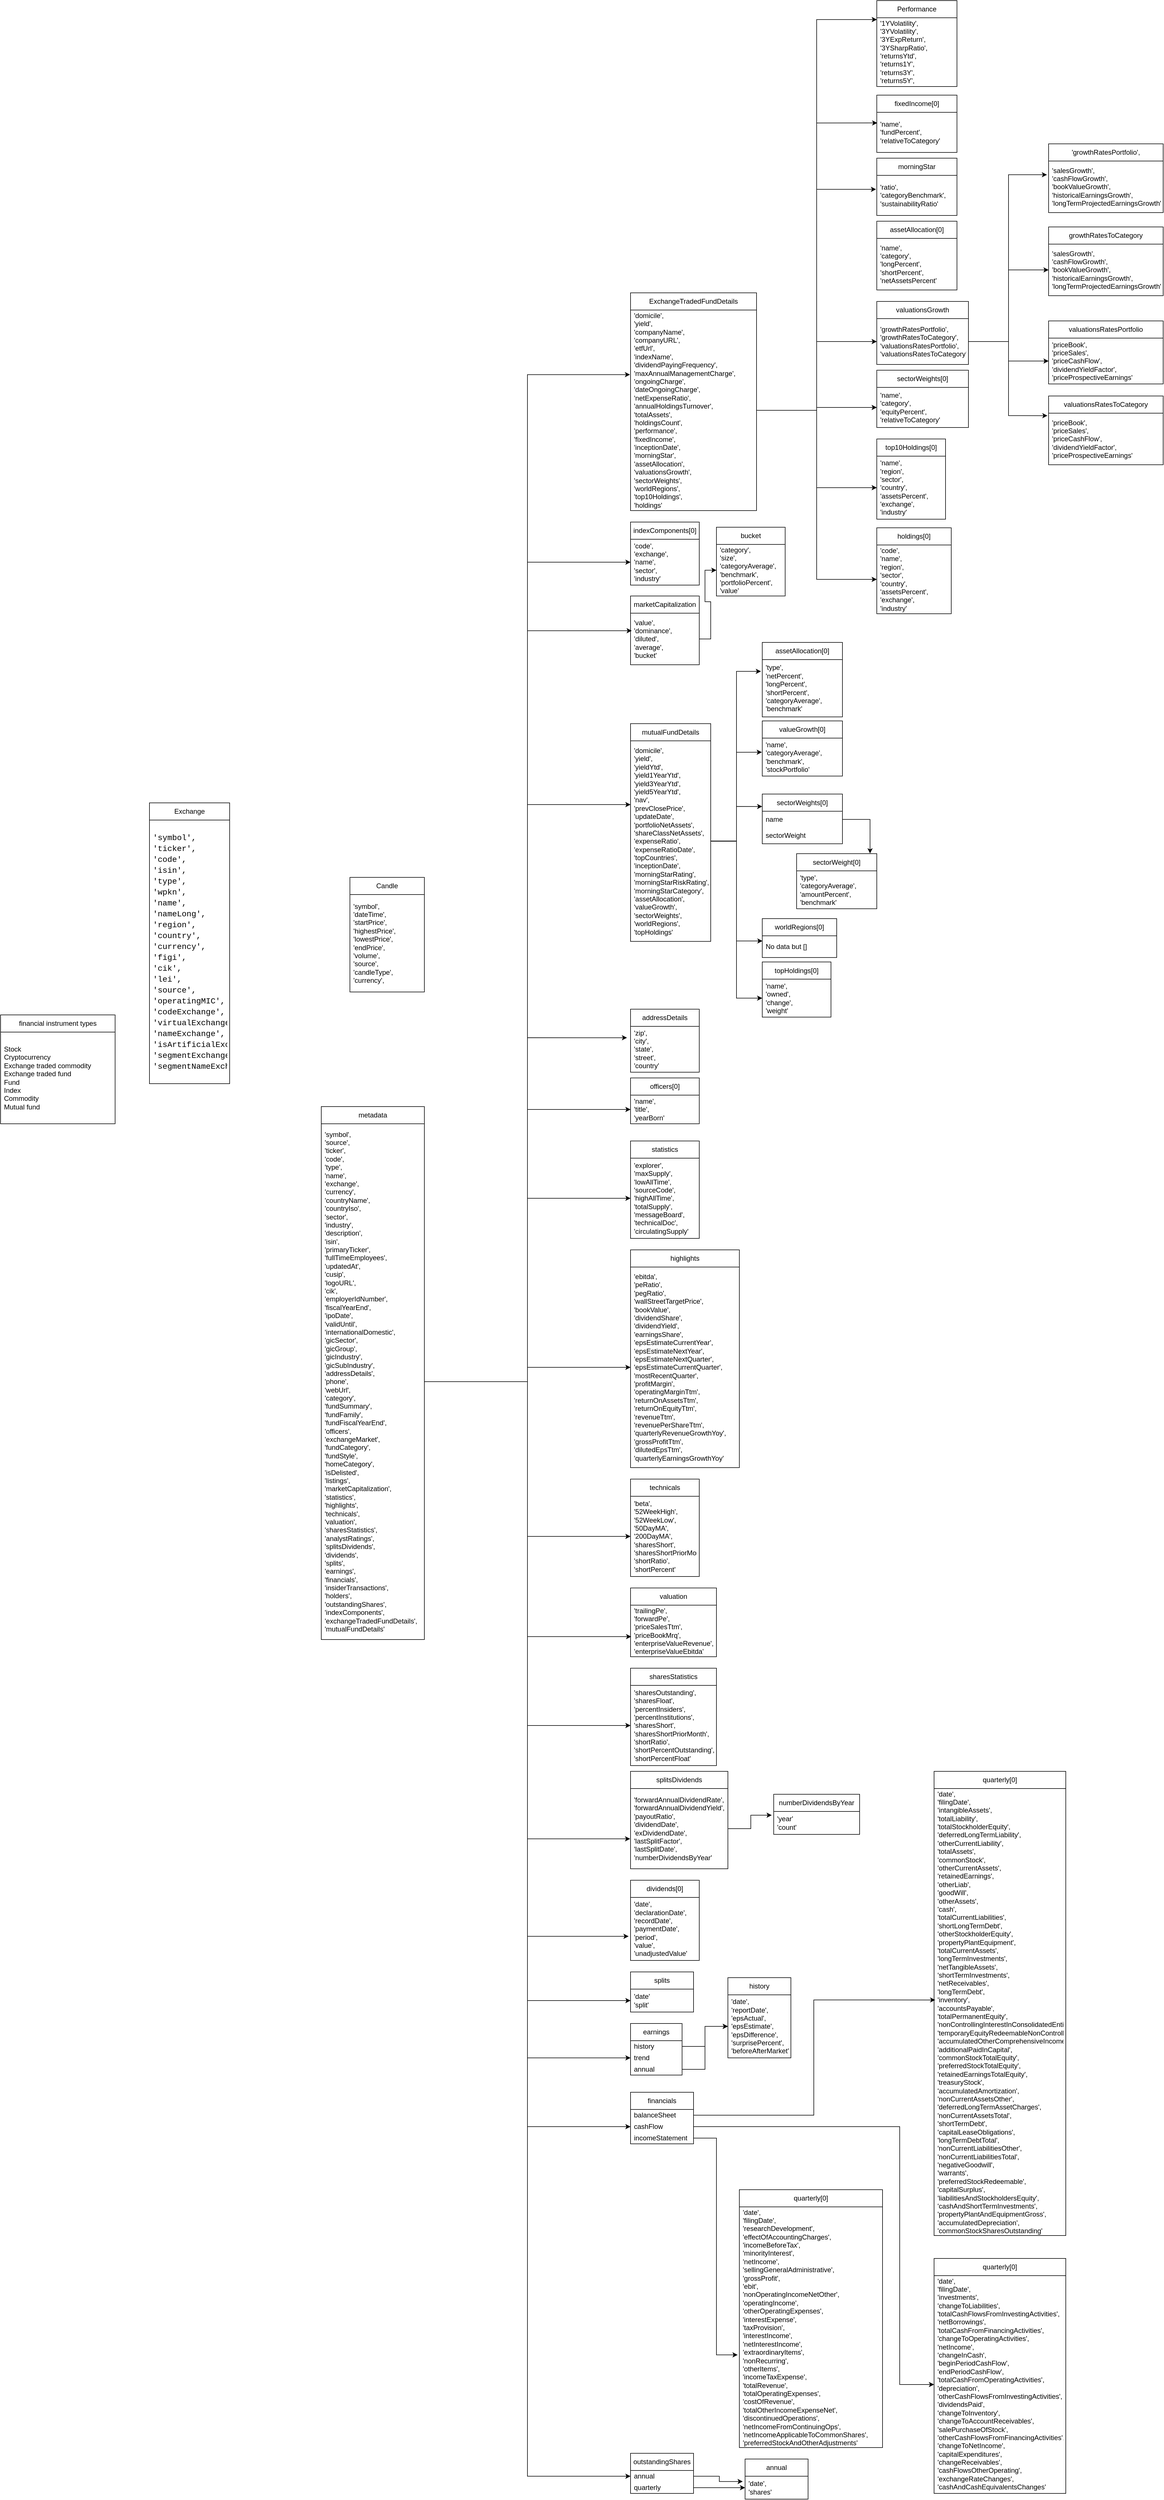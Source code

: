 <mxfile version="21.2.8" type="device">
  <diagram name="Page-1" id="48slsOrBtl-edNU488xh">
    <mxGraphModel dx="3418" dy="2543" grid="1" gridSize="10" guides="1" tooltips="1" connect="1" arrows="1" fold="1" page="1" pageScale="1" pageWidth="827" pageHeight="1169" math="0" shadow="0">
      <root>
        <mxCell id="0" />
        <mxCell id="1" parent="0" />
        <mxCell id="DFOY4-Ip_yTvPPJxsnzs-1" value="Candle" style="swimlane;fontStyle=0;childLayout=stackLayout;horizontal=1;startSize=30;horizontalStack=0;resizeParent=1;resizeParentMax=0;resizeLast=0;collapsible=1;marginBottom=0;whiteSpace=wrap;html=1;" vertex="1" parent="1">
          <mxGeometry x="-190" y="1250" width="130" height="200" as="geometry" />
        </mxCell>
        <mxCell id="DFOY4-Ip_yTvPPJxsnzs-2" value="&#39;symbol&#39;,&#xa;&#39;dateTime&#39;,&#xa;&#39;startPrice&#39;,&#xa;&#39;highestPrice&#39;,&#xa;&#39;lowestPrice&#39;,&#xa;&#39;endPrice&#39;,&#xa;&#39;volume&#39;,&#xa;&#39;source&#39;,&#xa;&#39;candleType&#39;,&#xa;&#39;currency&#39;," style="text;strokeColor=none;fillColor=none;align=left;verticalAlign=middle;spacingLeft=4;spacingRight=4;overflow=hidden;points=[[0,0.5],[1,0.5]];portConstraint=eastwest;rotatable=0;whiteSpace=wrap;html=1;" vertex="1" parent="DFOY4-Ip_yTvPPJxsnzs-1">
          <mxGeometry y="30" width="130" height="170" as="geometry" />
        </mxCell>
        <mxCell id="DFOY4-Ip_yTvPPJxsnzs-5" value="Exchange" style="swimlane;fontStyle=0;childLayout=stackLayout;horizontal=1;startSize=30;horizontalStack=0;resizeParent=1;resizeParentMax=0;resizeLast=0;collapsible=1;marginBottom=0;whiteSpace=wrap;html=1;" vertex="1" parent="1">
          <mxGeometry x="-540" y="1120" width="140" height="490" as="geometry" />
        </mxCell>
        <mxCell id="DFOY4-Ip_yTvPPJxsnzs-7" value="&lt;div style=&quot;font-family: Consolas, &amp;quot;Courier New&amp;quot;, monospace; font-size: 14px; line-height: 19px;&quot;&gt;&lt;div style=&quot;&quot;&gt;&lt;div style=&quot;&quot;&gt;&#39;symbol&#39;,&lt;/div&gt;&lt;div style=&quot;&quot;&gt;&#39;ticker&#39;,&lt;/div&gt;&lt;div style=&quot;&quot;&gt;&#39;code&#39;,&lt;/div&gt;&lt;div style=&quot;&quot;&gt;&#39;isin&#39;,&lt;/div&gt;&lt;div style=&quot;&quot;&gt;&#39;type&#39;,&lt;/div&gt;&lt;div style=&quot;&quot;&gt;&#39;wpkn&#39;,&lt;/div&gt;&lt;div style=&quot;&quot;&gt;&#39;name&#39;,&lt;/div&gt;&lt;div style=&quot;&quot;&gt;&#39;nameLong&#39;,&lt;/div&gt;&lt;div style=&quot;&quot;&gt;&#39;region&#39;,&lt;/div&gt;&lt;div style=&quot;&quot;&gt;&#39;country&#39;,&lt;/div&gt;&lt;div style=&quot;&quot;&gt;&#39;currency&#39;,&lt;/div&gt;&lt;div style=&quot;&quot;&gt;&#39;figi&#39;,&lt;/div&gt;&lt;div style=&quot;&quot;&gt;&#39;cik&#39;,&lt;/div&gt;&lt;div style=&quot;&quot;&gt;&#39;lei&#39;,&lt;/div&gt;&lt;div style=&quot;&quot;&gt;&#39;source&#39;,&lt;/div&gt;&lt;div style=&quot;&quot;&gt;&#39;operatingMIC&#39;,&lt;/div&gt;&lt;div style=&quot;&quot;&gt;&#39;codeExchange&#39;,&lt;/div&gt;&lt;div style=&quot;&quot;&gt;&#39;virtualExchange&#39;,&lt;/div&gt;&lt;div style=&quot;&quot;&gt;&#39;nameExchange&#39;,&lt;/div&gt;&lt;div style=&quot;&quot;&gt;&#39;isArtificialExchange&#39;,&lt;/div&gt;&lt;div style=&quot;&quot;&gt;&#39;segmentExchange&#39;,&lt;/div&gt;&lt;div style=&quot;&quot;&gt;&#39;segmentNameExchange&#39;,&lt;/div&gt;&lt;/div&gt;&lt;/div&gt;" style="text;strokeColor=none;fillColor=none;align=left;verticalAlign=middle;spacingLeft=4;spacingRight=4;overflow=hidden;points=[[0,0.5],[1,0.5]];portConstraint=eastwest;rotatable=0;whiteSpace=wrap;html=1;" vertex="1" parent="DFOY4-Ip_yTvPPJxsnzs-5">
          <mxGeometry y="30" width="140" height="460" as="geometry" />
        </mxCell>
        <mxCell id="DFOY4-Ip_yTvPPJxsnzs-9" value="metadata" style="swimlane;fontStyle=0;childLayout=stackLayout;horizontal=1;startSize=30;horizontalStack=0;resizeParent=1;resizeParentMax=0;resizeLast=0;collapsible=1;marginBottom=0;whiteSpace=wrap;html=1;" vertex="1" parent="1">
          <mxGeometry x="-240" y="1650" width="180" height="930" as="geometry" />
        </mxCell>
        <mxCell id="DFOY4-Ip_yTvPPJxsnzs-10" value="&lt;div&gt;&#39;symbol&#39;,&lt;/div&gt;&lt;div&gt;&#39;source&#39;,&lt;/div&gt;&lt;div&gt;&#39;ticker&#39;,&lt;/div&gt;&lt;div&gt;&#39;code&#39;,&lt;/div&gt;&lt;div&gt;&#39;type&#39;,&lt;/div&gt;&lt;div&gt;&#39;name&#39;,&lt;/div&gt;&lt;div&gt;&#39;exchange&#39;,&lt;/div&gt;&lt;div&gt;&#39;currency&#39;,&lt;/div&gt;&lt;div&gt;&#39;countryName&#39;,&lt;/div&gt;&lt;div&gt;&#39;countryIso&#39;,&lt;/div&gt;&lt;div&gt;&#39;sector&#39;,&lt;/div&gt;&lt;div&gt;&#39;industry&#39;,&lt;/div&gt;&lt;div&gt;&#39;description&#39;,&lt;/div&gt;&lt;div&gt;&#39;isin&#39;,&lt;/div&gt;&lt;div&gt;&#39;primaryTicker&#39;,&lt;/div&gt;&lt;div&gt;&#39;fullTimeEmployees&#39;,&lt;/div&gt;&lt;div&gt;&#39;updatedAt&#39;,&lt;/div&gt;&lt;div&gt;&#39;cusip&#39;,&lt;/div&gt;&lt;div&gt;&#39;logoURL&#39;,&lt;/div&gt;&lt;div&gt;&#39;cik&#39;,&lt;/div&gt;&lt;div&gt;&#39;employerIdNumber&#39;,&lt;/div&gt;&lt;div&gt;&#39;fiscalYearEnd&#39;,&lt;/div&gt;&lt;div&gt;&#39;ipoDate&#39;,&lt;/div&gt;&lt;div&gt;&#39;validUntil&#39;,&lt;/div&gt;&lt;div&gt;&#39;internationalDomestic&#39;,&lt;/div&gt;&lt;div&gt;&#39;gicSector&#39;,&lt;/div&gt;&lt;div&gt;&#39;gicGroup&#39;,&lt;/div&gt;&lt;div&gt;&#39;gicIndustry&#39;,&lt;/div&gt;&lt;div&gt;&#39;gicSubIndustry&#39;,&lt;/div&gt;&lt;div&gt;&#39;addressDetails&#39;,&lt;/div&gt;&lt;div&gt;&#39;phone&#39;,&lt;/div&gt;&lt;div&gt;&#39;webUrl&#39;,&lt;/div&gt;&lt;div&gt;&#39;category&#39;,&lt;/div&gt;&lt;div&gt;&#39;fundSummary&#39;,&lt;/div&gt;&lt;div&gt;&#39;fundFamily&#39;,&lt;/div&gt;&lt;div&gt;&#39;fundFiscalYearEnd&#39;,&lt;/div&gt;&lt;div&gt;&#39;officers&#39;,&lt;/div&gt;&lt;div&gt;&#39;exchangeMarket&#39;,&lt;/div&gt;&lt;div&gt;&#39;fundCategory&#39;,&lt;/div&gt;&lt;div&gt;&#39;fundStyle&#39;,&lt;/div&gt;&lt;div&gt;&#39;homeCategory&#39;,&lt;/div&gt;&lt;div&gt;&#39;isDelisted&#39;,&lt;/div&gt;&lt;div&gt;&#39;listings&#39;,&lt;/div&gt;&lt;div&gt;&#39;marketCapitalization&#39;,&lt;/div&gt;&lt;div&gt;&#39;statistics&#39;,&lt;/div&gt;&lt;div&gt;&#39;highlights&#39;,&lt;/div&gt;&lt;div&gt;&#39;technicals&#39;,&lt;/div&gt;&lt;div&gt;&#39;valuation&#39;,&lt;/div&gt;&lt;div&gt;&#39;sharesStatistics&#39;,&lt;/div&gt;&lt;div&gt;&#39;analystRatings&#39;,&lt;/div&gt;&lt;div&gt;&#39;splitsDividends&#39;,&lt;/div&gt;&lt;div&gt;&#39;dividends&#39;,&lt;/div&gt;&lt;div&gt;&#39;splits&#39;,&lt;/div&gt;&lt;div&gt;&#39;earnings&#39;,&lt;/div&gt;&lt;div&gt;&#39;financials&#39;,&lt;/div&gt;&lt;div&gt;&#39;insiderTransactions&#39;,&lt;/div&gt;&lt;div&gt;&#39;holders&#39;,&lt;/div&gt;&lt;div&gt;&#39;outstandingShares&#39;,&lt;/div&gt;&lt;div&gt;&#39;indexComponents&#39;,&lt;/div&gt;&lt;div&gt;&#39;exchangeTradedFundDetails&#39;,&lt;/div&gt;&lt;div&gt;&#39;mutualFundDetails&#39;&lt;/div&gt;" style="text;strokeColor=none;fillColor=none;align=left;verticalAlign=middle;spacingLeft=4;spacingRight=4;overflow=hidden;points=[[0,0.5],[1,0.5]];portConstraint=eastwest;rotatable=0;whiteSpace=wrap;html=1;" vertex="1" parent="DFOY4-Ip_yTvPPJxsnzs-9">
          <mxGeometry y="30" width="180" height="900" as="geometry" />
        </mxCell>
        <mxCell id="DFOY4-Ip_yTvPPJxsnzs-16" value="financial instrument types" style="swimlane;fontStyle=0;childLayout=stackLayout;horizontal=1;startSize=30;horizontalStack=0;resizeParent=1;resizeParentMax=0;resizeLast=0;collapsible=1;marginBottom=0;whiteSpace=wrap;html=1;" vertex="1" parent="1">
          <mxGeometry x="-800" y="1490" width="200" height="190" as="geometry" />
        </mxCell>
        <mxCell id="DFOY4-Ip_yTvPPJxsnzs-18" value="&lt;div&gt;Stock&amp;nbsp;&lt;/div&gt;&lt;div&gt;Cryptocurrency&amp;nbsp;&lt;/div&gt;&lt;div&gt;Exchange traded commodity&amp;nbsp;&lt;/div&gt;&lt;div&gt;Exchange traded fund&amp;nbsp;&lt;/div&gt;&lt;div&gt;Fund&amp;nbsp;&lt;/div&gt;&lt;div&gt;Index&amp;nbsp;&lt;/div&gt;&lt;div&gt;Commodity&amp;nbsp;&lt;/div&gt;&lt;div&gt;Mutual fund&amp;nbsp;&lt;/div&gt;" style="text;strokeColor=none;fillColor=none;align=left;verticalAlign=middle;spacingLeft=4;spacingRight=4;overflow=hidden;points=[[0,0.5],[1,0.5]];portConstraint=eastwest;rotatable=0;whiteSpace=wrap;html=1;" vertex="1" parent="DFOY4-Ip_yTvPPJxsnzs-16">
          <mxGeometry y="30" width="200" height="160" as="geometry" />
        </mxCell>
        <mxCell id="DFOY4-Ip_yTvPPJxsnzs-23" value="ExchangeTradedFundDetails" style="swimlane;fontStyle=0;childLayout=stackLayout;horizontal=1;startSize=30;horizontalStack=0;resizeParent=1;resizeParentMax=0;resizeLast=0;collapsible=1;marginBottom=0;whiteSpace=wrap;html=1;" vertex="1" parent="1">
          <mxGeometry x="300" y="230" width="220" height="380" as="geometry" />
        </mxCell>
        <mxCell id="DFOY4-Ip_yTvPPJxsnzs-24" value="&lt;div&gt;&#39;domicile&#39;,&lt;/div&gt;&lt;div&gt;&#39;yield&#39;,&lt;/div&gt;&lt;div&gt;&#39;companyName&#39;,&lt;/div&gt;&lt;div&gt;&#39;companyURL&#39;,&lt;/div&gt;&lt;div&gt;&#39;etfUrl&#39;,&lt;/div&gt;&lt;div&gt;&#39;indexName&#39;,&lt;/div&gt;&lt;div&gt;&#39;dividendPayingFrequency&#39;,&lt;/div&gt;&lt;div&gt;&#39;maxAnnualManagementCharge&#39;,&lt;/div&gt;&lt;div&gt;&#39;ongoingCharge&#39;,&lt;/div&gt;&lt;div&gt;&#39;dateOngoingCharge&#39;,&lt;/div&gt;&lt;div&gt;&#39;netExpenseRatio&#39;,&lt;/div&gt;&lt;div&gt;&#39;annualHoldingsTurnover&#39;,&lt;/div&gt;&lt;div&gt;&#39;totalAssets&#39;,&lt;/div&gt;&lt;div&gt;&#39;holdingsCount&#39;,&lt;/div&gt;&lt;div&gt;&#39;performance&#39;,&lt;/div&gt;&lt;div&gt;&#39;fixedIncome&#39;,&lt;/div&gt;&lt;div&gt;&#39;inceptionDate&#39;,&lt;/div&gt;&lt;div&gt;&#39;morningStar&#39;,&lt;/div&gt;&lt;div&gt;&#39;assetAllocation&#39;,&lt;/div&gt;&lt;div&gt;&#39;valuationsGrowth&#39;,&lt;/div&gt;&lt;div&gt;&#39;sectorWeights&#39;,&lt;/div&gt;&lt;div&gt;&#39;worldRegions&#39;,&lt;/div&gt;&lt;div&gt;&#39;top10Holdings&#39;,&lt;/div&gt;&lt;div&gt;&#39;holdings&#39;&lt;/div&gt;" style="text;strokeColor=none;fillColor=none;align=left;verticalAlign=middle;spacingLeft=4;spacingRight=4;overflow=hidden;points=[[0,0.5],[1,0.5]];portConstraint=eastwest;rotatable=0;whiteSpace=wrap;html=1;" vertex="1" parent="DFOY4-Ip_yTvPPJxsnzs-23">
          <mxGeometry y="30" width="220" height="350" as="geometry" />
        </mxCell>
        <mxCell id="DFOY4-Ip_yTvPPJxsnzs-27" value="Performance" style="swimlane;fontStyle=0;childLayout=stackLayout;horizontal=1;startSize=30;horizontalStack=0;resizeParent=1;resizeParentMax=0;resizeLast=0;collapsible=1;marginBottom=0;whiteSpace=wrap;html=1;" vertex="1" parent="1">
          <mxGeometry x="730" y="-280" width="140" height="150" as="geometry" />
        </mxCell>
        <mxCell id="DFOY4-Ip_yTvPPJxsnzs-28" value="&lt;div&gt;&#39;1YVolatility&#39;,&lt;/div&gt;&lt;div&gt;&#39;3YVolatility&#39;,&lt;/div&gt;&lt;div&gt;&#39;3YExpReturn&#39;,&lt;/div&gt;&lt;div&gt;&#39;3YSharpRatio&#39;,&lt;/div&gt;&lt;div&gt;&#39;returnsYtd&#39;,&lt;/div&gt;&lt;div&gt;&#39;returns1Y&#39;,&lt;/div&gt;&lt;div&gt;&#39;returns3Y&#39;,&lt;/div&gt;&lt;div&gt;&#39;returns5Y&#39;,&lt;/div&gt;&lt;div&gt;&#39;returns10Y&#39;&lt;/div&gt;" style="text;strokeColor=none;fillColor=none;align=left;verticalAlign=middle;spacingLeft=4;spacingRight=4;overflow=hidden;points=[[0,0.5],[1,0.5]];portConstraint=eastwest;rotatable=0;whiteSpace=wrap;html=1;" vertex="1" parent="DFOY4-Ip_yTvPPJxsnzs-27">
          <mxGeometry y="30" width="140" height="120" as="geometry" />
        </mxCell>
        <mxCell id="DFOY4-Ip_yTvPPJxsnzs-31" value="fixedIncome[0]" style="swimlane;fontStyle=0;childLayout=stackLayout;horizontal=1;startSize=30;horizontalStack=0;resizeParent=1;resizeParentMax=0;resizeLast=0;collapsible=1;marginBottom=0;whiteSpace=wrap;html=1;" vertex="1" parent="1">
          <mxGeometry x="730" y="-115" width="140" height="100" as="geometry" />
        </mxCell>
        <mxCell id="DFOY4-Ip_yTvPPJxsnzs-32" value="&#39;name&#39;, &#xa;&#39;fundPercent&#39;, &#xa;&#39;relativeToCategory&#39;" style="text;strokeColor=none;fillColor=none;align=left;verticalAlign=middle;spacingLeft=4;spacingRight=4;overflow=hidden;points=[[0,0.5],[1,0.5]];portConstraint=eastwest;rotatable=0;whiteSpace=wrap;html=1;" vertex="1" parent="DFOY4-Ip_yTvPPJxsnzs-31">
          <mxGeometry y="30" width="140" height="70" as="geometry" />
        </mxCell>
        <mxCell id="DFOY4-Ip_yTvPPJxsnzs-35" value="morningStar" style="swimlane;fontStyle=0;childLayout=stackLayout;horizontal=1;startSize=30;horizontalStack=0;resizeParent=1;resizeParentMax=0;resizeLast=0;collapsible=1;marginBottom=0;whiteSpace=wrap;html=1;" vertex="1" parent="1">
          <mxGeometry x="730" y="-5" width="140" height="100" as="geometry" />
        </mxCell>
        <mxCell id="DFOY4-Ip_yTvPPJxsnzs-38" value="&lt;div&gt;&#39;ratio&#39;,&amp;nbsp;&lt;/div&gt;&lt;div&gt;&#39;categoryBenchmark&#39;,&amp;nbsp;&lt;/div&gt;&lt;div&gt;&#39;sustainabilityRatio&#39;&lt;/div&gt;" style="text;strokeColor=none;fillColor=none;align=left;verticalAlign=middle;spacingLeft=4;spacingRight=4;overflow=hidden;points=[[0,0.5],[1,0.5]];portConstraint=eastwest;rotatable=0;whiteSpace=wrap;html=1;" vertex="1" parent="DFOY4-Ip_yTvPPJxsnzs-35">
          <mxGeometry y="30" width="140" height="70" as="geometry" />
        </mxCell>
        <mxCell id="DFOY4-Ip_yTvPPJxsnzs-39" value="assetAllocation[0]" style="swimlane;fontStyle=0;childLayout=stackLayout;horizontal=1;startSize=30;horizontalStack=0;resizeParent=1;resizeParentMax=0;resizeLast=0;collapsible=1;marginBottom=0;whiteSpace=wrap;html=1;" vertex="1" parent="1">
          <mxGeometry x="730" y="105" width="140" height="120" as="geometry" />
        </mxCell>
        <mxCell id="DFOY4-Ip_yTvPPJxsnzs-40" value="&lt;div&gt;&#39;name&#39;,&lt;/div&gt;&lt;div&gt;&#39;category&#39;,&lt;/div&gt;&lt;div&gt;&#39;longPercent&#39;,&lt;/div&gt;&lt;div&gt;&#39;shortPercent&#39;,&lt;/div&gt;&lt;div&gt;&#39;netAssetsPercent&#39;&lt;/div&gt;" style="text;strokeColor=none;fillColor=none;align=left;verticalAlign=middle;spacingLeft=4;spacingRight=4;overflow=hidden;points=[[0,0.5],[1,0.5]];portConstraint=eastwest;rotatable=0;whiteSpace=wrap;html=1;" vertex="1" parent="DFOY4-Ip_yTvPPJxsnzs-39">
          <mxGeometry y="30" width="140" height="90" as="geometry" />
        </mxCell>
        <mxCell id="DFOY4-Ip_yTvPPJxsnzs-42" value="valuationsGrowth" style="swimlane;fontStyle=0;childLayout=stackLayout;horizontal=1;startSize=30;horizontalStack=0;resizeParent=1;resizeParentMax=0;resizeLast=0;collapsible=1;marginBottom=0;whiteSpace=wrap;html=1;" vertex="1" parent="1">
          <mxGeometry x="730" y="245" width="160" height="110" as="geometry" />
        </mxCell>
        <mxCell id="DFOY4-Ip_yTvPPJxsnzs-43" value="&lt;div&gt;&#39;growthRatesPortfolio&#39;,&lt;/div&gt;&lt;div&gt;&#39;growthRatesToCategory&#39;,&lt;/div&gt;&lt;div&gt;&#39;valuationsRatesPortfolio&#39;,&lt;/div&gt;&lt;div&gt;&#39;valuationsRatesToCategory&#39;&lt;/div&gt;" style="text;strokeColor=none;fillColor=none;align=left;verticalAlign=middle;spacingLeft=4;spacingRight=4;overflow=hidden;points=[[0,0.5],[1,0.5]];portConstraint=eastwest;rotatable=0;whiteSpace=wrap;html=1;" vertex="1" parent="DFOY4-Ip_yTvPPJxsnzs-42">
          <mxGeometry y="30" width="160" height="80" as="geometry" />
        </mxCell>
        <mxCell id="DFOY4-Ip_yTvPPJxsnzs-44" value="&lt;div style=&quot;border-color: var(--border-color); text-align: left;&quot;&gt;&#39;growthRatesPortfolio&#39;,&lt;/div&gt;" style="swimlane;fontStyle=0;childLayout=stackLayout;horizontal=1;startSize=30;horizontalStack=0;resizeParent=1;resizeParentMax=0;resizeLast=0;collapsible=1;marginBottom=0;whiteSpace=wrap;html=1;" vertex="1" parent="1">
          <mxGeometry x="1030" y="-30" width="200" height="120" as="geometry" />
        </mxCell>
        <mxCell id="DFOY4-Ip_yTvPPJxsnzs-45" value="&lt;div&gt;&#39;salesGrowth&#39;,&lt;/div&gt;&lt;div&gt;&#39;cashFlowGrowth&#39;,&lt;/div&gt;&lt;div&gt;&#39;bookValueGrowth&#39;,&lt;/div&gt;&lt;div&gt;&#39;historicalEarningsGrowth&#39;,&lt;/div&gt;&lt;div&gt;&#39;longTermProjectedEarningsGrowth&#39;&lt;/div&gt;" style="text;strokeColor=none;fillColor=none;align=left;verticalAlign=middle;spacingLeft=4;spacingRight=4;overflow=hidden;points=[[0,0.5],[1,0.5]];portConstraint=eastwest;rotatable=0;whiteSpace=wrap;html=1;" vertex="1" parent="DFOY4-Ip_yTvPPJxsnzs-44">
          <mxGeometry y="30" width="200" height="90" as="geometry" />
        </mxCell>
        <mxCell id="DFOY4-Ip_yTvPPJxsnzs-48" value="&lt;div style=&quot;border-color: var(--border-color); text-align: left;&quot;&gt;growthRatesToCategory&lt;br&gt;&lt;/div&gt;" style="swimlane;fontStyle=0;childLayout=stackLayout;horizontal=1;startSize=30;horizontalStack=0;resizeParent=1;resizeParentMax=0;resizeLast=0;collapsible=1;marginBottom=0;whiteSpace=wrap;html=1;" vertex="1" parent="1">
          <mxGeometry x="1030" y="115" width="200" height="120" as="geometry" />
        </mxCell>
        <mxCell id="DFOY4-Ip_yTvPPJxsnzs-49" value="&lt;div&gt;&#39;salesGrowth&#39;,&lt;/div&gt;&lt;div&gt;&#39;cashFlowGrowth&#39;,&lt;/div&gt;&lt;div&gt;&#39;bookValueGrowth&#39;,&lt;/div&gt;&lt;div&gt;&#39;historicalEarningsGrowth&#39;,&lt;/div&gt;&lt;div&gt;&#39;longTermProjectedEarningsGrowth&#39;&lt;/div&gt;" style="text;strokeColor=none;fillColor=none;align=left;verticalAlign=middle;spacingLeft=4;spacingRight=4;overflow=hidden;points=[[0,0.5],[1,0.5]];portConstraint=eastwest;rotatable=0;whiteSpace=wrap;html=1;" vertex="1" parent="DFOY4-Ip_yTvPPJxsnzs-48">
          <mxGeometry y="30" width="200" height="90" as="geometry" />
        </mxCell>
        <mxCell id="DFOY4-Ip_yTvPPJxsnzs-50" style="edgeStyle=orthogonalEdgeStyle;rounded=0;orthogonalLoop=1;jettySize=auto;html=1;" edge="1" parent="1" source="DFOY4-Ip_yTvPPJxsnzs-43" target="DFOY4-Ip_yTvPPJxsnzs-49">
          <mxGeometry relative="1" as="geometry" />
        </mxCell>
        <mxCell id="DFOY4-Ip_yTvPPJxsnzs-51" style="edgeStyle=orthogonalEdgeStyle;rounded=0;orthogonalLoop=1;jettySize=auto;html=1;entryX=-0.014;entryY=0.266;entryDx=0;entryDy=0;entryPerimeter=0;" edge="1" parent="1" source="DFOY4-Ip_yTvPPJxsnzs-43" target="DFOY4-Ip_yTvPPJxsnzs-45">
          <mxGeometry relative="1" as="geometry" />
        </mxCell>
        <mxCell id="DFOY4-Ip_yTvPPJxsnzs-52" value="&lt;div style=&quot;border-color: var(--border-color); text-align: left;&quot;&gt;valuationsRatesPortfolio&lt;br&gt;&lt;/div&gt;" style="swimlane;fontStyle=0;childLayout=stackLayout;horizontal=1;startSize=30;horizontalStack=0;resizeParent=1;resizeParentMax=0;resizeLast=0;collapsible=1;marginBottom=0;whiteSpace=wrap;html=1;" vertex="1" parent="1">
          <mxGeometry x="1030" y="279" width="200" height="110" as="geometry" />
        </mxCell>
        <mxCell id="DFOY4-Ip_yTvPPJxsnzs-53" value="&lt;div&gt;&#39;priceBook&#39;,&lt;/div&gt;&lt;div&gt;&#39;priceSales&#39;,&lt;/div&gt;&lt;div&gt;&#39;priceCashFlow&#39;,&lt;/div&gt;&lt;div&gt;&#39;dividendYieldFactor&#39;,&lt;/div&gt;&lt;div&gt;&#39;priceProspectiveEarnings&#39;&lt;/div&gt;" style="text;strokeColor=none;fillColor=none;align=left;verticalAlign=middle;spacingLeft=4;spacingRight=4;overflow=hidden;points=[[0,0.5],[1,0.5]];portConstraint=eastwest;rotatable=0;whiteSpace=wrap;html=1;" vertex="1" parent="DFOY4-Ip_yTvPPJxsnzs-52">
          <mxGeometry y="30" width="200" height="80" as="geometry" />
        </mxCell>
        <mxCell id="DFOY4-Ip_yTvPPJxsnzs-54" style="edgeStyle=orthogonalEdgeStyle;rounded=0;orthogonalLoop=1;jettySize=auto;html=1;entryX=0;entryY=0.5;entryDx=0;entryDy=0;" edge="1" parent="1" source="DFOY4-Ip_yTvPPJxsnzs-43" target="DFOY4-Ip_yTvPPJxsnzs-53">
          <mxGeometry relative="1" as="geometry" />
        </mxCell>
        <mxCell id="DFOY4-Ip_yTvPPJxsnzs-55" value="&lt;div style=&quot;border-color: var(--border-color); text-align: left;&quot;&gt;valuationsRatesToCategory&lt;br&gt;&lt;/div&gt;" style="swimlane;fontStyle=0;childLayout=stackLayout;horizontal=1;startSize=30;horizontalStack=0;resizeParent=1;resizeParentMax=0;resizeLast=0;collapsible=1;marginBottom=0;whiteSpace=wrap;html=1;" vertex="1" parent="1">
          <mxGeometry x="1030" y="410" width="200" height="120" as="geometry" />
        </mxCell>
        <mxCell id="DFOY4-Ip_yTvPPJxsnzs-56" value="&lt;div&gt;&#39;priceBook&#39;,&lt;/div&gt;&lt;div&gt;&#39;priceSales&#39;,&lt;/div&gt;&lt;div&gt;&#39;priceCashFlow&#39;,&lt;/div&gt;&lt;div&gt;&#39;dividendYieldFactor&#39;,&lt;/div&gt;&lt;div&gt;&#39;priceProspectiveEarnings&#39;&lt;/div&gt;" style="text;strokeColor=none;fillColor=none;align=left;verticalAlign=middle;spacingLeft=4;spacingRight=4;overflow=hidden;points=[[0,0.5],[1,0.5]];portConstraint=eastwest;rotatable=0;whiteSpace=wrap;html=1;" vertex="1" parent="DFOY4-Ip_yTvPPJxsnzs-55">
          <mxGeometry y="30" width="200" height="90" as="geometry" />
        </mxCell>
        <mxCell id="DFOY4-Ip_yTvPPJxsnzs-58" style="edgeStyle=orthogonalEdgeStyle;rounded=0;orthogonalLoop=1;jettySize=auto;html=1;entryX=-0.01;entryY=0.048;entryDx=0;entryDy=0;entryPerimeter=0;" edge="1" parent="1" source="DFOY4-Ip_yTvPPJxsnzs-43" target="DFOY4-Ip_yTvPPJxsnzs-56">
          <mxGeometry relative="1" as="geometry" />
        </mxCell>
        <mxCell id="DFOY4-Ip_yTvPPJxsnzs-59" value="sectorWeights[0]" style="swimlane;fontStyle=0;childLayout=stackLayout;horizontal=1;startSize=30;horizontalStack=0;resizeParent=1;resizeParentMax=0;resizeLast=0;collapsible=1;marginBottom=0;whiteSpace=wrap;html=1;" vertex="1" parent="1">
          <mxGeometry x="730" y="365" width="160" height="100" as="geometry" />
        </mxCell>
        <mxCell id="DFOY4-Ip_yTvPPJxsnzs-60" value="&lt;div&gt;&#39;name&#39;,&amp;nbsp;&lt;/div&gt;&lt;div&gt;&#39;category&#39;,&amp;nbsp;&lt;/div&gt;&lt;div&gt;&#39;equityPercent&#39;,&amp;nbsp;&lt;/div&gt;&lt;div&gt;&#39;relativeToCategory&#39;&lt;/div&gt;" style="text;strokeColor=none;fillColor=none;align=left;verticalAlign=middle;spacingLeft=4;spacingRight=4;overflow=hidden;points=[[0,0.5],[1,0.5]];portConstraint=eastwest;rotatable=0;whiteSpace=wrap;html=1;" vertex="1" parent="DFOY4-Ip_yTvPPJxsnzs-59">
          <mxGeometry y="30" width="160" height="70" as="geometry" />
        </mxCell>
        <mxCell id="DFOY4-Ip_yTvPPJxsnzs-63" value="top10Holdings[0]" style="swimlane;fontStyle=0;childLayout=stackLayout;horizontal=1;startSize=30;horizontalStack=0;resizeParent=1;resizeParentMax=0;resizeLast=0;collapsible=1;marginBottom=0;whiteSpace=wrap;html=1;" vertex="1" parent="1">
          <mxGeometry x="730" y="485" width="120" height="140" as="geometry" />
        </mxCell>
        <mxCell id="DFOY4-Ip_yTvPPJxsnzs-64" value="&lt;div&gt;&#39;name&#39;,&lt;/div&gt;&lt;div&gt;&#39;region&#39;,&lt;/div&gt;&lt;div&gt;&#39;sector&#39;,&lt;/div&gt;&lt;div&gt;&#39;country&#39;,&lt;/div&gt;&lt;div&gt;&#39;assetsPercent&#39;,&lt;/div&gt;&lt;div&gt;&#39;exchange&#39;,&lt;/div&gt;&lt;div&gt;&#39;industry&#39;&lt;/div&gt;" style="text;strokeColor=none;fillColor=none;align=left;verticalAlign=middle;spacingLeft=4;spacingRight=4;overflow=hidden;points=[[0,0.5],[1,0.5]];portConstraint=eastwest;rotatable=0;whiteSpace=wrap;html=1;" vertex="1" parent="DFOY4-Ip_yTvPPJxsnzs-63">
          <mxGeometry y="30" width="120" height="110" as="geometry" />
        </mxCell>
        <mxCell id="DFOY4-Ip_yTvPPJxsnzs-65" value="holdings[0]" style="swimlane;fontStyle=0;childLayout=stackLayout;horizontal=1;startSize=30;horizontalStack=0;resizeParent=1;resizeParentMax=0;resizeLast=0;collapsible=1;marginBottom=0;whiteSpace=wrap;html=1;" vertex="1" parent="1">
          <mxGeometry x="730" y="640" width="130" height="150" as="geometry" />
        </mxCell>
        <mxCell id="DFOY4-Ip_yTvPPJxsnzs-66" value="&lt;div&gt;&#39;code&#39;,&lt;/div&gt;&lt;div&gt;&#39;name&#39;,&lt;/div&gt;&lt;div&gt;&#39;region&#39;,&lt;/div&gt;&lt;div&gt;&#39;sector&#39;,&lt;/div&gt;&lt;div&gt;&#39;country&#39;,&lt;/div&gt;&lt;div&gt;&#39;assetsPercent&#39;,&lt;/div&gt;&lt;div&gt;&#39;exchange&#39;,&lt;/div&gt;&lt;div&gt;&#39;industry&#39;&lt;/div&gt;" style="text;strokeColor=none;fillColor=none;align=left;verticalAlign=middle;spacingLeft=4;spacingRight=4;overflow=hidden;points=[[0,0.5],[1,0.5]];portConstraint=eastwest;rotatable=0;whiteSpace=wrap;html=1;" vertex="1" parent="DFOY4-Ip_yTvPPJxsnzs-65">
          <mxGeometry y="30" width="130" height="120" as="geometry" />
        </mxCell>
        <mxCell id="DFOY4-Ip_yTvPPJxsnzs-67" value="marketCapitalization" style="swimlane;fontStyle=0;childLayout=stackLayout;horizontal=1;startSize=30;horizontalStack=0;resizeParent=1;resizeParentMax=0;resizeLast=0;collapsible=1;marginBottom=0;whiteSpace=wrap;html=1;" vertex="1" parent="1">
          <mxGeometry x="300" y="759" width="120" height="120" as="geometry" />
        </mxCell>
        <mxCell id="DFOY4-Ip_yTvPPJxsnzs-68" value="&lt;div&gt;&#39;value&#39;,&amp;nbsp;&lt;/div&gt;&lt;div&gt;&#39;dominance&#39;,&amp;nbsp;&lt;/div&gt;&lt;div&gt;&#39;diluted&#39;,&amp;nbsp;&lt;/div&gt;&lt;div&gt;&#39;average&#39;,&amp;nbsp;&lt;/div&gt;&lt;div&gt;&#39;bucket&#39;&lt;/div&gt;" style="text;strokeColor=none;fillColor=none;align=left;verticalAlign=middle;spacingLeft=4;spacingRight=4;overflow=hidden;points=[[0,0.5],[1,0.5]];portConstraint=eastwest;rotatable=0;whiteSpace=wrap;html=1;" vertex="1" parent="DFOY4-Ip_yTvPPJxsnzs-67">
          <mxGeometry y="30" width="120" height="90" as="geometry" />
        </mxCell>
        <mxCell id="DFOY4-Ip_yTvPPJxsnzs-70" value="bucket" style="swimlane;fontStyle=0;childLayout=stackLayout;horizontal=1;startSize=30;horizontalStack=0;resizeParent=1;resizeParentMax=0;resizeLast=0;collapsible=1;marginBottom=0;whiteSpace=wrap;html=1;" vertex="1" parent="1">
          <mxGeometry x="450" y="639" width="120" height="120" as="geometry" />
        </mxCell>
        <mxCell id="DFOY4-Ip_yTvPPJxsnzs-71" value="&lt;div&gt;&#39;category&#39;,&lt;/div&gt;&lt;div&gt;&#39;size&#39;,&lt;/div&gt;&lt;div&gt;&#39;categoryAverage&#39;,&lt;/div&gt;&lt;div&gt;&#39;benchmark&#39;,&lt;/div&gt;&lt;div&gt;&#39;portfolioPercent&#39;,&lt;/div&gt;&lt;div&gt;&#39;value&#39;&lt;/div&gt;" style="text;strokeColor=none;fillColor=none;align=left;verticalAlign=middle;spacingLeft=4;spacingRight=4;overflow=hidden;points=[[0,0.5],[1,0.5]];portConstraint=eastwest;rotatable=0;whiteSpace=wrap;html=1;" vertex="1" parent="DFOY4-Ip_yTvPPJxsnzs-70">
          <mxGeometry y="30" width="120" height="90" as="geometry" />
        </mxCell>
        <mxCell id="DFOY4-Ip_yTvPPJxsnzs-117" style="edgeStyle=orthogonalEdgeStyle;rounded=0;orthogonalLoop=1;jettySize=auto;html=1;exitX=1;exitY=0.5;exitDx=0;exitDy=0;entryX=0.001;entryY=0.026;entryDx=0;entryDy=0;entryPerimeter=0;" edge="1" parent="1" source="DFOY4-Ip_yTvPPJxsnzs-24" target="DFOY4-Ip_yTvPPJxsnzs-28">
          <mxGeometry relative="1" as="geometry" />
        </mxCell>
        <mxCell id="DFOY4-Ip_yTvPPJxsnzs-118" style="edgeStyle=orthogonalEdgeStyle;rounded=0;orthogonalLoop=1;jettySize=auto;html=1;entryX=0.006;entryY=0.265;entryDx=0;entryDy=0;entryPerimeter=0;" edge="1" parent="1" source="DFOY4-Ip_yTvPPJxsnzs-24" target="DFOY4-Ip_yTvPPJxsnzs-32">
          <mxGeometry relative="1" as="geometry" />
        </mxCell>
        <mxCell id="DFOY4-Ip_yTvPPJxsnzs-127" style="edgeStyle=orthogonalEdgeStyle;rounded=0;orthogonalLoop=1;jettySize=auto;html=1;entryX=-0.009;entryY=0.348;entryDx=0;entryDy=0;entryPerimeter=0;" edge="1" parent="1" source="DFOY4-Ip_yTvPPJxsnzs-24" target="DFOY4-Ip_yTvPPJxsnzs-38">
          <mxGeometry relative="1" as="geometry" />
        </mxCell>
        <mxCell id="DFOY4-Ip_yTvPPJxsnzs-130" value="" style="group" vertex="1" connectable="0" parent="1">
          <mxGeometry x="300" y="840" width="760" height="3240" as="geometry" />
        </mxCell>
        <mxCell id="DFOY4-Ip_yTvPPJxsnzs-61" value="worldRegions[0]" style="swimlane;fontStyle=0;childLayout=stackLayout;horizontal=1;startSize=30;horizontalStack=0;resizeParent=1;resizeParentMax=0;resizeLast=0;collapsible=1;marginBottom=0;whiteSpace=wrap;html=1;" vertex="1" parent="DFOY4-Ip_yTvPPJxsnzs-130">
          <mxGeometry x="230" y="482.055" width="130" height="67.808" as="geometry" />
        </mxCell>
        <mxCell id="DFOY4-Ip_yTvPPJxsnzs-62" value="No data but []" style="text;strokeColor=none;fillColor=none;align=left;verticalAlign=middle;spacingLeft=4;spacingRight=4;overflow=hidden;points=[[0,0.5],[1,0.5]];portConstraint=eastwest;rotatable=0;whiteSpace=wrap;html=1;" vertex="1" parent="DFOY4-Ip_yTvPPJxsnzs-61">
          <mxGeometry y="30" width="130" height="37.808" as="geometry" />
        </mxCell>
        <mxCell id="DFOY4-Ip_yTvPPJxsnzs-96" value="mutualFundDetails" style="swimlane;fontStyle=0;childLayout=stackLayout;horizontal=1;startSize=30;horizontalStack=0;resizeParent=1;resizeParentMax=0;resizeLast=0;collapsible=1;marginBottom=0;whiteSpace=wrap;html=1;" vertex="1" parent="DFOY4-Ip_yTvPPJxsnzs-130">
          <mxGeometry y="141.781" width="140" height="380" as="geometry" />
        </mxCell>
        <mxCell id="DFOY4-Ip_yTvPPJxsnzs-97" value="&#39;domicile&#39;,&#xa;&#39;yield&#39;,&#xa;&#39;yieldYtd&#39;,              &#xa;&#39;yield1YearYtd&#39;,&#xa;&#39;yield3YearYtd&#39;,         &#xa;&#39;yield5YearYtd&#39;,&#xa;&#39;nav&#39;,                   &#xa;&#39;prevClosePrice&#39;,&#xa;&#39;updateDate&#39;,            &#xa;&#39;portfolioNetAssets&#39;,&#xa;&#39;shareClassNetAssets&#39;,   &#xa;&#39;expenseRatio&#39;,&#xa;&#39;expenseRatioDate&#39;,      &#xa;&#39;topCountries&#39;,&#xa;&#39;inceptionDate&#39;,         &#xa;&#39;morningStarRating&#39;,&#xa;&#39;morningStarRiskRating&#39;, &#xa;&#39;morningStarCategory&#39;,&#xa;&#39;assetAllocation&#39;,       &#xa;&#39;valueGrowth&#39;,&#xa;&#39;sectorWeights&#39;,         &#xa;&#39;worldRegions&#39;,&#xa;&#39;topHoldings&#39;" style="text;strokeColor=none;fillColor=none;align=left;verticalAlign=middle;spacingLeft=4;spacingRight=4;overflow=hidden;points=[[0,0.5],[1,0.5]];portConstraint=eastwest;rotatable=0;whiteSpace=wrap;html=1;" vertex="1" parent="DFOY4-Ip_yTvPPJxsnzs-96">
          <mxGeometry y="30" width="140" height="350" as="geometry" />
        </mxCell>
        <mxCell id="DFOY4-Ip_yTvPPJxsnzs-100" value="assetAllocation[0]" style="swimlane;fontStyle=0;childLayout=stackLayout;horizontal=1;startSize=30;horizontalStack=0;resizeParent=1;resizeParentMax=0;resizeLast=0;collapsible=1;marginBottom=0;whiteSpace=wrap;html=1;" vertex="1" parent="DFOY4-Ip_yTvPPJxsnzs-130">
          <mxGeometry x="230" width="140" height="130" as="geometry" />
        </mxCell>
        <mxCell id="DFOY4-Ip_yTvPPJxsnzs-101" value="&lt;div&gt;&#39;type&#39;,&lt;/div&gt;&lt;div&gt;&#39;netPercent&#39;,&lt;/div&gt;&lt;div&gt;&#39;longPercent&#39;,&lt;/div&gt;&lt;div&gt;&#39;shortPercent&#39;,&lt;/div&gt;&lt;div&gt;&#39;categoryAverage&#39;,&lt;/div&gt;&lt;div&gt;&#39;benchmark&#39;&lt;/div&gt;" style="text;strokeColor=none;fillColor=none;align=left;verticalAlign=middle;spacingLeft=4;spacingRight=4;overflow=hidden;points=[[0,0.5],[1,0.5]];portConstraint=eastwest;rotatable=0;whiteSpace=wrap;html=1;" vertex="1" parent="DFOY4-Ip_yTvPPJxsnzs-100">
          <mxGeometry y="30" width="140" height="100" as="geometry" />
        </mxCell>
        <mxCell id="DFOY4-Ip_yTvPPJxsnzs-103" value="valueGrowth[0]" style="swimlane;fontStyle=0;childLayout=stackLayout;horizontal=1;startSize=30;horizontalStack=0;resizeParent=1;resizeParentMax=0;resizeLast=0;collapsible=1;marginBottom=0;whiteSpace=wrap;html=1;" vertex="1" parent="DFOY4-Ip_yTvPPJxsnzs-130">
          <mxGeometry x="230" y="137.055" width="140" height="96.164" as="geometry" />
        </mxCell>
        <mxCell id="DFOY4-Ip_yTvPPJxsnzs-104" value="&lt;div&gt;&#39;name&#39;,&amp;nbsp;&lt;/div&gt;&lt;div&gt;&#39;categoryAverage&#39;,&amp;nbsp;&lt;/div&gt;&lt;div&gt;&#39;benchmark&#39;,&amp;nbsp;&lt;/div&gt;&lt;div&gt;&#39;stockPortfolio&#39;&lt;/div&gt;" style="text;strokeColor=none;fillColor=none;align=left;verticalAlign=middle;spacingLeft=4;spacingRight=4;overflow=hidden;points=[[0,0.5],[1,0.5]];portConstraint=eastwest;rotatable=0;whiteSpace=wrap;html=1;" vertex="1" parent="DFOY4-Ip_yTvPPJxsnzs-103">
          <mxGeometry y="30" width="140" height="66.164" as="geometry" />
        </mxCell>
        <mxCell id="DFOY4-Ip_yTvPPJxsnzs-106" value="sectorWeights[0]" style="swimlane;fontStyle=0;childLayout=stackLayout;horizontal=1;startSize=30;horizontalStack=0;resizeParent=1;resizeParentMax=0;resizeLast=0;collapsible=1;marginBottom=0;whiteSpace=wrap;html=1;" vertex="1" parent="DFOY4-Ip_yTvPPJxsnzs-130">
          <mxGeometry x="230" y="264.658" width="140" height="86.712" as="geometry" />
        </mxCell>
        <mxCell id="DFOY4-Ip_yTvPPJxsnzs-107" value="name" style="text;strokeColor=none;fillColor=none;align=left;verticalAlign=middle;spacingLeft=4;spacingRight=4;overflow=hidden;points=[[0,0.5],[1,0.5]];portConstraint=eastwest;rotatable=0;whiteSpace=wrap;html=1;" vertex="1" parent="DFOY4-Ip_yTvPPJxsnzs-106">
          <mxGeometry y="30" width="140" height="28.356" as="geometry" />
        </mxCell>
        <mxCell id="DFOY4-Ip_yTvPPJxsnzs-108" value="sectorWeight" style="text;strokeColor=none;fillColor=none;align=left;verticalAlign=middle;spacingLeft=4;spacingRight=4;overflow=hidden;points=[[0,0.5],[1,0.5]];portConstraint=eastwest;rotatable=0;whiteSpace=wrap;html=1;" vertex="1" parent="DFOY4-Ip_yTvPPJxsnzs-106">
          <mxGeometry y="58.356" width="140" height="28.356" as="geometry" />
        </mxCell>
        <mxCell id="DFOY4-Ip_yTvPPJxsnzs-110" value="sectorWeight[0]" style="swimlane;fontStyle=0;childLayout=stackLayout;horizontal=1;startSize=30;horizontalStack=0;resizeParent=1;resizeParentMax=0;resizeLast=0;collapsible=1;marginBottom=0;whiteSpace=wrap;html=1;" vertex="1" parent="DFOY4-Ip_yTvPPJxsnzs-130">
          <mxGeometry x="290" y="368.63" width="140" height="96.164" as="geometry" />
        </mxCell>
        <mxCell id="DFOY4-Ip_yTvPPJxsnzs-111" value="&lt;div&gt;&#39;type&#39;,&amp;nbsp;&lt;/div&gt;&lt;div&gt;&#39;categoryAverage&#39;,&amp;nbsp;&lt;/div&gt;&lt;div&gt;&#39;amountPercent&#39;,&amp;nbsp;&lt;/div&gt;&lt;div&gt;&#39;benchmark&#39;&lt;/div&gt;" style="text;strokeColor=none;fillColor=none;align=left;verticalAlign=middle;spacingLeft=4;spacingRight=4;overflow=hidden;points=[[0,0.5],[1,0.5]];portConstraint=eastwest;rotatable=0;whiteSpace=wrap;html=1;" vertex="1" parent="DFOY4-Ip_yTvPPJxsnzs-110">
          <mxGeometry y="30" width="140" height="66.164" as="geometry" />
        </mxCell>
        <mxCell id="DFOY4-Ip_yTvPPJxsnzs-120" value="topHoldings[0]" style="swimlane;fontStyle=0;childLayout=stackLayout;horizontal=1;startSize=30;horizontalStack=0;resizeParent=1;resizeParentMax=0;resizeLast=0;collapsible=1;marginBottom=0;whiteSpace=wrap;html=1;" vertex="1" parent="DFOY4-Ip_yTvPPJxsnzs-130">
          <mxGeometry x="230" y="557.671" width="120" height="96.164" as="geometry" />
        </mxCell>
        <mxCell id="DFOY4-Ip_yTvPPJxsnzs-121" value="&lt;div&gt;&#39;name&#39;,&amp;nbsp;&lt;/div&gt;&lt;div&gt;&#39;owned&#39;,&amp;nbsp;&lt;/div&gt;&lt;div&gt;&#39;change&#39;,&amp;nbsp;&lt;/div&gt;&lt;div&gt;&#39;weight&#39;&lt;/div&gt;" style="text;strokeColor=none;fillColor=none;align=left;verticalAlign=middle;spacingLeft=4;spacingRight=4;overflow=hidden;points=[[0,0.5],[1,0.5]];portConstraint=eastwest;rotatable=0;whiteSpace=wrap;html=1;" vertex="1" parent="DFOY4-Ip_yTvPPJxsnzs-120">
          <mxGeometry y="30" width="120" height="66.164" as="geometry" />
        </mxCell>
        <mxCell id="DFOY4-Ip_yTvPPJxsnzs-122" style="edgeStyle=orthogonalEdgeStyle;rounded=0;orthogonalLoop=1;jettySize=auto;html=1;entryX=0.003;entryY=0.237;entryDx=0;entryDy=0;entryPerimeter=0;" edge="1" parent="DFOY4-Ip_yTvPPJxsnzs-130" source="DFOY4-Ip_yTvPPJxsnzs-97" target="DFOY4-Ip_yTvPPJxsnzs-62">
          <mxGeometry relative="1" as="geometry" />
        </mxCell>
        <mxCell id="DFOY4-Ip_yTvPPJxsnzs-102" style="edgeStyle=orthogonalEdgeStyle;rounded=0;orthogonalLoop=1;jettySize=auto;html=1;entryX=-0.016;entryY=0.205;entryDx=0;entryDy=0;entryPerimeter=0;" edge="1" parent="DFOY4-Ip_yTvPPJxsnzs-130" source="DFOY4-Ip_yTvPPJxsnzs-97" target="DFOY4-Ip_yTvPPJxsnzs-101">
          <mxGeometry relative="1" as="geometry" />
        </mxCell>
        <mxCell id="DFOY4-Ip_yTvPPJxsnzs-105" style="edgeStyle=orthogonalEdgeStyle;rounded=0;orthogonalLoop=1;jettySize=auto;html=1;entryX=-0.005;entryY=0.372;entryDx=0;entryDy=0;entryPerimeter=0;" edge="1" parent="DFOY4-Ip_yTvPPJxsnzs-130" source="DFOY4-Ip_yTvPPJxsnzs-97" target="DFOY4-Ip_yTvPPJxsnzs-104">
          <mxGeometry relative="1" as="geometry" />
        </mxCell>
        <mxCell id="DFOY4-Ip_yTvPPJxsnzs-116" style="edgeStyle=orthogonalEdgeStyle;rounded=0;orthogonalLoop=1;jettySize=auto;html=1;entryX=0;entryY=0.25;entryDx=0;entryDy=0;" edge="1" parent="DFOY4-Ip_yTvPPJxsnzs-130" source="DFOY4-Ip_yTvPPJxsnzs-97" target="DFOY4-Ip_yTvPPJxsnzs-106">
          <mxGeometry relative="1" as="geometry" />
        </mxCell>
        <mxCell id="DFOY4-Ip_yTvPPJxsnzs-115" style="edgeStyle=orthogonalEdgeStyle;rounded=0;orthogonalLoop=1;jettySize=auto;html=1;entryX=0.916;entryY=-0.004;entryDx=0;entryDy=0;entryPerimeter=0;" edge="1" parent="DFOY4-Ip_yTvPPJxsnzs-130" source="DFOY4-Ip_yTvPPJxsnzs-107" target="DFOY4-Ip_yTvPPJxsnzs-110">
          <mxGeometry relative="1" as="geometry" />
        </mxCell>
        <mxCell id="DFOY4-Ip_yTvPPJxsnzs-123" style="edgeStyle=orthogonalEdgeStyle;rounded=0;orthogonalLoop=1;jettySize=auto;html=1;entryX=0;entryY=0.5;entryDx=0;entryDy=0;" edge="1" parent="DFOY4-Ip_yTvPPJxsnzs-130" source="DFOY4-Ip_yTvPPJxsnzs-97" target="DFOY4-Ip_yTvPPJxsnzs-121">
          <mxGeometry relative="1" as="geometry" />
        </mxCell>
        <mxCell id="DFOY4-Ip_yTvPPJxsnzs-146" value="dividends[0]" style="swimlane;fontStyle=0;childLayout=stackLayout;horizontal=1;startSize=30;horizontalStack=0;resizeParent=1;resizeParentMax=0;resizeLast=0;collapsible=1;marginBottom=0;whiteSpace=wrap;html=1;" vertex="1" parent="DFOY4-Ip_yTvPPJxsnzs-130">
          <mxGeometry y="2160" width="120" height="140" as="geometry" />
        </mxCell>
        <mxCell id="DFOY4-Ip_yTvPPJxsnzs-147" value="&lt;div&gt;&#39;date&#39;,&lt;/div&gt;&lt;div&gt;&#39;declarationDate&#39;,&lt;/div&gt;&lt;div&gt;&#39;recordDate&#39;,&lt;/div&gt;&lt;div&gt;&#39;paymentDate&#39;,&lt;/div&gt;&lt;div&gt;&#39;period&#39;,&lt;/div&gt;&lt;div&gt;&#39;value&#39;,&lt;/div&gt;&lt;div&gt;&#39;unadjustedValue&#39;&lt;/div&gt;" style="text;strokeColor=none;fillColor=none;align=left;verticalAlign=middle;spacingLeft=4;spacingRight=4;overflow=hidden;points=[[0,0.5],[1,0.5]];portConstraint=eastwest;rotatable=0;whiteSpace=wrap;html=1;" vertex="1" parent="DFOY4-Ip_yTvPPJxsnzs-146">
          <mxGeometry y="30" width="120" height="110" as="geometry" />
        </mxCell>
        <mxCell id="DFOY4-Ip_yTvPPJxsnzs-148" value="addressDetails" style="swimlane;fontStyle=0;childLayout=stackLayout;horizontal=1;startSize=30;horizontalStack=0;resizeParent=1;resizeParentMax=0;resizeLast=0;collapsible=1;marginBottom=0;whiteSpace=wrap;html=1;" vertex="1" parent="DFOY4-Ip_yTvPPJxsnzs-130">
          <mxGeometry y="640" width="120" height="110" as="geometry" />
        </mxCell>
        <mxCell id="DFOY4-Ip_yTvPPJxsnzs-149" value="&lt;div&gt;&#39;zip&#39;,&amp;nbsp;&lt;/div&gt;&lt;div&gt;&#39;city&#39;,&amp;nbsp;&lt;/div&gt;&lt;div&gt;&#39;state&#39;,&amp;nbsp;&lt;/div&gt;&lt;div&gt;&#39;street&#39;,&amp;nbsp;&lt;/div&gt;&lt;div&gt;&#39;country&#39;&lt;/div&gt;" style="text;strokeColor=none;fillColor=none;align=left;verticalAlign=middle;spacingLeft=4;spacingRight=4;overflow=hidden;points=[[0,0.5],[1,0.5]];portConstraint=eastwest;rotatable=0;whiteSpace=wrap;html=1;" vertex="1" parent="DFOY4-Ip_yTvPPJxsnzs-148">
          <mxGeometry y="30" width="120" height="80" as="geometry" />
        </mxCell>
        <mxCell id="DFOY4-Ip_yTvPPJxsnzs-150" value="officers[0]" style="swimlane;fontStyle=0;childLayout=stackLayout;horizontal=1;startSize=30;horizontalStack=0;resizeParent=1;resizeParentMax=0;resizeLast=0;collapsible=1;marginBottom=0;whiteSpace=wrap;html=1;" vertex="1" parent="DFOY4-Ip_yTvPPJxsnzs-130">
          <mxGeometry y="760" width="120" height="80" as="geometry" />
        </mxCell>
        <mxCell id="DFOY4-Ip_yTvPPJxsnzs-151" value="&lt;div&gt;&#39;name&#39;,&amp;nbsp;&lt;/div&gt;&lt;div&gt;&#39;title&#39;,&amp;nbsp;&lt;/div&gt;&lt;div&gt;&#39;yearBorn&#39;&lt;/div&gt;" style="text;strokeColor=none;fillColor=none;align=left;verticalAlign=middle;spacingLeft=4;spacingRight=4;overflow=hidden;points=[[0,0.5],[1,0.5]];portConstraint=eastwest;rotatable=0;whiteSpace=wrap;html=1;" vertex="1" parent="DFOY4-Ip_yTvPPJxsnzs-150">
          <mxGeometry y="30" width="120" height="50" as="geometry" />
        </mxCell>
        <mxCell id="DFOY4-Ip_yTvPPJxsnzs-152" value="statistics" style="swimlane;fontStyle=0;childLayout=stackLayout;horizontal=1;startSize=30;horizontalStack=0;resizeParent=1;resizeParentMax=0;resizeLast=0;collapsible=1;marginBottom=0;whiteSpace=wrap;html=1;" vertex="1" parent="DFOY4-Ip_yTvPPJxsnzs-130">
          <mxGeometry y="870" width="120" height="170" as="geometry" />
        </mxCell>
        <mxCell id="DFOY4-Ip_yTvPPJxsnzs-153" value="&lt;div&gt;&#39;explorer&#39;,&lt;/div&gt;&lt;div&gt;&#39;maxSupply&#39;,&lt;/div&gt;&lt;div&gt;&#39;lowAllTime&#39;,&lt;/div&gt;&lt;div&gt;&#39;sourceCode&#39;,&lt;/div&gt;&lt;div&gt;&#39;highAllTime&#39;,&lt;/div&gt;&lt;div&gt;&#39;totalSupply&#39;,&lt;/div&gt;&lt;div&gt;&#39;messageBoard&#39;,&lt;/div&gt;&lt;div&gt;&#39;technicalDoc&#39;,&lt;/div&gt;&lt;div&gt;&#39;circulatingSupply&#39;&lt;/div&gt;" style="text;strokeColor=none;fillColor=none;align=left;verticalAlign=middle;spacingLeft=4;spacingRight=4;overflow=hidden;points=[[0,0.5],[1,0.5]];portConstraint=eastwest;rotatable=0;whiteSpace=wrap;html=1;" vertex="1" parent="DFOY4-Ip_yTvPPJxsnzs-152">
          <mxGeometry y="30" width="120" height="140" as="geometry" />
        </mxCell>
        <mxCell id="DFOY4-Ip_yTvPPJxsnzs-154" value="highlights" style="swimlane;fontStyle=0;childLayout=stackLayout;horizontal=1;startSize=30;horizontalStack=0;resizeParent=1;resizeParentMax=0;resizeLast=0;collapsible=1;marginBottom=0;whiteSpace=wrap;html=1;" vertex="1" parent="DFOY4-Ip_yTvPPJxsnzs-130">
          <mxGeometry y="1060" width="190" height="380" as="geometry" />
        </mxCell>
        <mxCell id="DFOY4-Ip_yTvPPJxsnzs-155" value="&lt;div&gt;&#39;ebitda&#39;,&lt;/div&gt;&lt;div&gt;&#39;peRatio&#39;,&lt;/div&gt;&lt;div&gt;&#39;pegRatio&#39;,&lt;/div&gt;&lt;div&gt;&#39;wallStreetTargetPrice&#39;,&lt;/div&gt;&lt;div&gt;&#39;bookValue&#39;,&lt;/div&gt;&lt;div&gt;&#39;dividendShare&#39;,&lt;/div&gt;&lt;div&gt;&#39;dividendYield&#39;,&lt;/div&gt;&lt;div&gt;&#39;earningsShare&#39;,&lt;/div&gt;&lt;div&gt;&#39;epsEstimateCurrentYear&#39;,&lt;/div&gt;&lt;div&gt;&#39;epsEstimateNextYear&#39;,&lt;/div&gt;&lt;div&gt;&#39;epsEstimateNextQuarter&#39;,&lt;/div&gt;&lt;div&gt;&#39;epsEstimateCurrentQuarter&#39;,&lt;/div&gt;&lt;div&gt;&#39;mostRecentQuarter&#39;,&lt;/div&gt;&lt;div&gt;&#39;profitMargin&#39;,&lt;/div&gt;&lt;div&gt;&#39;operatingMarginTtm&#39;,&lt;/div&gt;&lt;div&gt;&#39;returnOnAssetsTtm&#39;,&lt;/div&gt;&lt;div&gt;&#39;returnOnEquityTtm&#39;,&lt;/div&gt;&lt;div&gt;&#39;revenueTtm&#39;,&lt;/div&gt;&lt;div&gt;&#39;revenuePerShareTtm&#39;,&lt;/div&gt;&lt;div&gt;&#39;quarterlyRevenueGrowthYoy&#39;,&lt;/div&gt;&lt;div&gt;&#39;grossProfitTtm&#39;,&lt;/div&gt;&lt;div&gt;&#39;dilutedEpsTtm&#39;,&lt;/div&gt;&lt;div&gt;&#39;quarterlyEarningsGrowthYoy&#39;&lt;/div&gt;" style="text;strokeColor=none;fillColor=none;align=left;verticalAlign=middle;spacingLeft=4;spacingRight=4;overflow=hidden;points=[[0,0.5],[1,0.5]];portConstraint=eastwest;rotatable=0;whiteSpace=wrap;html=1;" vertex="1" parent="DFOY4-Ip_yTvPPJxsnzs-154">
          <mxGeometry y="30" width="190" height="350" as="geometry" />
        </mxCell>
        <mxCell id="DFOY4-Ip_yTvPPJxsnzs-157" value="technicals" style="swimlane;fontStyle=0;childLayout=stackLayout;horizontal=1;startSize=30;horizontalStack=0;resizeParent=1;resizeParentMax=0;resizeLast=0;collapsible=1;marginBottom=0;whiteSpace=wrap;html=1;" vertex="1" parent="DFOY4-Ip_yTvPPJxsnzs-130">
          <mxGeometry y="1460" width="120" height="170" as="geometry" />
        </mxCell>
        <mxCell id="DFOY4-Ip_yTvPPJxsnzs-158" value="&lt;div&gt;&#39;beta&#39;,&lt;/div&gt;&lt;div&gt;&#39;52WeekHigh&#39;,&lt;/div&gt;&lt;div&gt;&#39;52WeekLow&#39;,&lt;/div&gt;&lt;div&gt;&#39;50DayMA&#39;,&lt;/div&gt;&lt;div&gt;&#39;200DayMA&#39;,&lt;/div&gt;&lt;div&gt;&#39;sharesShort&#39;,&lt;/div&gt;&lt;div&gt;&#39;sharesShortPriorMonth&#39;,&lt;/div&gt;&lt;div&gt;&#39;shortRatio&#39;,&lt;/div&gt;&lt;div&gt;&#39;shortPercent&#39;&lt;/div&gt;" style="text;strokeColor=none;fillColor=none;align=left;verticalAlign=middle;spacingLeft=4;spacingRight=4;overflow=hidden;points=[[0,0.5],[1,0.5]];portConstraint=eastwest;rotatable=0;whiteSpace=wrap;html=1;" vertex="1" parent="DFOY4-Ip_yTvPPJxsnzs-157">
          <mxGeometry y="30" width="120" height="140" as="geometry" />
        </mxCell>
        <mxCell id="DFOY4-Ip_yTvPPJxsnzs-159" value="valuation" style="swimlane;fontStyle=0;childLayout=stackLayout;horizontal=1;startSize=30;horizontalStack=0;resizeParent=1;resizeParentMax=0;resizeLast=0;collapsible=1;marginBottom=0;whiteSpace=wrap;html=1;" vertex="1" parent="DFOY4-Ip_yTvPPJxsnzs-130">
          <mxGeometry y="1650" width="150" height="120" as="geometry" />
        </mxCell>
        <mxCell id="DFOY4-Ip_yTvPPJxsnzs-160" value="&lt;div&gt;&#39;trailingPe&#39;,&lt;/div&gt;&lt;div&gt;&#39;forwardPe&#39;,&lt;/div&gt;&lt;div&gt;&#39;priceSalesTtm&#39;,&lt;/div&gt;&lt;div&gt;&#39;priceBookMrq&#39;,&lt;/div&gt;&lt;div&gt;&#39;enterpriseValueRevenue&#39;,&lt;/div&gt;&lt;div&gt;&#39;enterpriseValueEbitda&#39;&lt;/div&gt;" style="text;strokeColor=none;fillColor=none;align=left;verticalAlign=middle;spacingLeft=4;spacingRight=4;overflow=hidden;points=[[0,0.5],[1,0.5]];portConstraint=eastwest;rotatable=0;whiteSpace=wrap;html=1;" vertex="1" parent="DFOY4-Ip_yTvPPJxsnzs-159">
          <mxGeometry y="30" width="150" height="90" as="geometry" />
        </mxCell>
        <mxCell id="DFOY4-Ip_yTvPPJxsnzs-161" value="sharesStatistics" style="swimlane;fontStyle=0;childLayout=stackLayout;horizontal=1;startSize=30;horizontalStack=0;resizeParent=1;resizeParentMax=0;resizeLast=0;collapsible=1;marginBottom=0;whiteSpace=wrap;html=1;" vertex="1" parent="DFOY4-Ip_yTvPPJxsnzs-130">
          <mxGeometry y="1790" width="150" height="170" as="geometry" />
        </mxCell>
        <mxCell id="DFOY4-Ip_yTvPPJxsnzs-162" value="&lt;div&gt;&#39;sharesOutstanding&#39;,&lt;/div&gt;&lt;div&gt;&#39;sharesFloat&#39;,&lt;/div&gt;&lt;div&gt;&#39;percentInsiders&#39;,&lt;/div&gt;&lt;div&gt;&#39;percentInstitutions&#39;,&lt;/div&gt;&lt;div&gt;&#39;sharesShort&#39;,&lt;/div&gt;&lt;div&gt;&#39;sharesShortPriorMonth&#39;,&lt;/div&gt;&lt;div&gt;&#39;shortRatio&#39;,&lt;/div&gt;&lt;div&gt;&#39;shortPercentOutstanding&#39;,&lt;/div&gt;&lt;div&gt;&#39;shortPercentFloat&#39;&lt;/div&gt;" style="text;strokeColor=none;fillColor=none;align=left;verticalAlign=middle;spacingLeft=4;spacingRight=4;overflow=hidden;points=[[0,0.5],[1,0.5]];portConstraint=eastwest;rotatable=0;whiteSpace=wrap;html=1;" vertex="1" parent="DFOY4-Ip_yTvPPJxsnzs-161">
          <mxGeometry y="30" width="150" height="140" as="geometry" />
        </mxCell>
        <mxCell id="DFOY4-Ip_yTvPPJxsnzs-163" value="splitsDividends" style="swimlane;fontStyle=0;childLayout=stackLayout;horizontal=1;startSize=30;horizontalStack=0;resizeParent=1;resizeParentMax=0;resizeLast=0;collapsible=1;marginBottom=0;whiteSpace=wrap;html=1;" vertex="1" parent="DFOY4-Ip_yTvPPJxsnzs-130">
          <mxGeometry y="1970" width="170" height="170" as="geometry" />
        </mxCell>
        <mxCell id="DFOY4-Ip_yTvPPJxsnzs-164" value="&lt;div&gt;&#39;forwardAnnualDividendRate&#39;,&lt;/div&gt;&lt;div&gt;&#39;forwardAnnualDividendYield&#39;,&lt;/div&gt;&lt;div&gt;&#39;payoutRatio&#39;,&lt;/div&gt;&lt;div&gt;&#39;dividendDate&#39;,&lt;/div&gt;&lt;div&gt;&#39;exDividendDate&#39;,&lt;/div&gt;&lt;div&gt;&#39;lastSplitFactor&#39;,&lt;/div&gt;&lt;div&gt;&#39;lastSplitDate&#39;,&lt;/div&gt;&lt;div&gt;&#39;numberDividendsByYear&#39;&lt;/div&gt;" style="text;strokeColor=none;fillColor=none;align=left;verticalAlign=middle;spacingLeft=4;spacingRight=4;overflow=hidden;points=[[0,0.5],[1,0.5]];portConstraint=eastwest;rotatable=0;whiteSpace=wrap;html=1;" vertex="1" parent="DFOY4-Ip_yTvPPJxsnzs-163">
          <mxGeometry y="30" width="170" height="140" as="geometry" />
        </mxCell>
        <mxCell id="DFOY4-Ip_yTvPPJxsnzs-167" value="numberDividendsByYear" style="swimlane;fontStyle=0;childLayout=stackLayout;horizontal=1;startSize=30;horizontalStack=0;resizeParent=1;resizeParentMax=0;resizeLast=0;collapsible=1;marginBottom=0;whiteSpace=wrap;html=1;" vertex="1" parent="DFOY4-Ip_yTvPPJxsnzs-130">
          <mxGeometry x="250" y="2010" width="150" height="70" as="geometry" />
        </mxCell>
        <mxCell id="DFOY4-Ip_yTvPPJxsnzs-168" value="&#39;year&#39;&lt;br&gt;&#39;count&#39;" style="text;strokeColor=none;fillColor=none;align=left;verticalAlign=middle;spacingLeft=4;spacingRight=4;overflow=hidden;points=[[0,0.5],[1,0.5]];portConstraint=eastwest;rotatable=0;whiteSpace=wrap;html=1;" vertex="1" parent="DFOY4-Ip_yTvPPJxsnzs-167">
          <mxGeometry y="30" width="150" height="40" as="geometry" />
        </mxCell>
        <mxCell id="DFOY4-Ip_yTvPPJxsnzs-169" style="edgeStyle=orthogonalEdgeStyle;rounded=0;orthogonalLoop=1;jettySize=auto;html=1;entryX=-0.023;entryY=0.163;entryDx=0;entryDy=0;entryPerimeter=0;" edge="1" parent="DFOY4-Ip_yTvPPJxsnzs-130" source="DFOY4-Ip_yTvPPJxsnzs-164" target="DFOY4-Ip_yTvPPJxsnzs-168">
          <mxGeometry relative="1" as="geometry" />
        </mxCell>
        <mxCell id="DFOY4-Ip_yTvPPJxsnzs-170" value="splits" style="swimlane;fontStyle=0;childLayout=stackLayout;horizontal=1;startSize=30;horizontalStack=0;resizeParent=1;resizeParentMax=0;resizeLast=0;collapsible=1;marginBottom=0;whiteSpace=wrap;html=1;" vertex="1" parent="DFOY4-Ip_yTvPPJxsnzs-130">
          <mxGeometry y="2320" width="110" height="70" as="geometry" />
        </mxCell>
        <mxCell id="DFOY4-Ip_yTvPPJxsnzs-171" value="&#39;date&#39;&lt;br&gt;&#39;split&#39;" style="text;strokeColor=none;fillColor=none;align=left;verticalAlign=middle;spacingLeft=4;spacingRight=4;overflow=hidden;points=[[0,0.5],[1,0.5]];portConstraint=eastwest;rotatable=0;whiteSpace=wrap;html=1;" vertex="1" parent="DFOY4-Ip_yTvPPJxsnzs-170">
          <mxGeometry y="30" width="110" height="40" as="geometry" />
        </mxCell>
        <mxCell id="DFOY4-Ip_yTvPPJxsnzs-174" value="earnings" style="swimlane;fontStyle=0;childLayout=stackLayout;horizontal=1;startSize=30;horizontalStack=0;resizeParent=1;resizeParentMax=0;resizeLast=0;collapsible=1;marginBottom=0;whiteSpace=wrap;html=1;" vertex="1" parent="DFOY4-Ip_yTvPPJxsnzs-130">
          <mxGeometry y="2410" width="90" height="90" as="geometry" />
        </mxCell>
        <mxCell id="DFOY4-Ip_yTvPPJxsnzs-175" value="history" style="text;strokeColor=none;fillColor=none;align=left;verticalAlign=middle;spacingLeft=4;spacingRight=4;overflow=hidden;points=[[0,0.5],[1,0.5]];portConstraint=eastwest;rotatable=0;whiteSpace=wrap;html=1;" vertex="1" parent="DFOY4-Ip_yTvPPJxsnzs-174">
          <mxGeometry y="30" width="90" height="20" as="geometry" />
        </mxCell>
        <mxCell id="DFOY4-Ip_yTvPPJxsnzs-176" value="trend" style="text;strokeColor=none;fillColor=none;align=left;verticalAlign=middle;spacingLeft=4;spacingRight=4;overflow=hidden;points=[[0,0.5],[1,0.5]];portConstraint=eastwest;rotatable=0;whiteSpace=wrap;html=1;" vertex="1" parent="DFOY4-Ip_yTvPPJxsnzs-174">
          <mxGeometry y="50" width="90" height="20" as="geometry" />
        </mxCell>
        <mxCell id="DFOY4-Ip_yTvPPJxsnzs-177" value="annual" style="text;strokeColor=none;fillColor=none;align=left;verticalAlign=middle;spacingLeft=4;spacingRight=4;overflow=hidden;points=[[0,0.5],[1,0.5]];portConstraint=eastwest;rotatable=0;whiteSpace=wrap;html=1;" vertex="1" parent="DFOY4-Ip_yTvPPJxsnzs-174">
          <mxGeometry y="70" width="90" height="20" as="geometry" />
        </mxCell>
        <mxCell id="DFOY4-Ip_yTvPPJxsnzs-178" value="history" style="swimlane;fontStyle=0;childLayout=stackLayout;horizontal=1;startSize=30;horizontalStack=0;resizeParent=1;resizeParentMax=0;resizeLast=0;collapsible=1;marginBottom=0;whiteSpace=wrap;html=1;" vertex="1" parent="DFOY4-Ip_yTvPPJxsnzs-130">
          <mxGeometry x="170" y="2330" width="110" height="140" as="geometry" />
        </mxCell>
        <mxCell id="DFOY4-Ip_yTvPPJxsnzs-179" value="&lt;div&gt;&#39;date&#39;,&lt;/div&gt;&lt;div&gt;&#39;reportDate&#39;,&lt;/div&gt;&lt;div&gt;&#39;epsActual&#39;,&lt;/div&gt;&lt;div&gt;&#39;epsEstimate&#39;,&lt;/div&gt;&lt;div&gt;&#39;epsDifference&#39;,&lt;/div&gt;&lt;div&gt;&#39;surprisePercent&#39;,&lt;/div&gt;&lt;div&gt;&#39;beforeAfterMarket&#39;&lt;/div&gt;" style="text;strokeColor=none;fillColor=none;align=left;verticalAlign=middle;spacingLeft=4;spacingRight=4;overflow=hidden;points=[[0,0.5],[1,0.5]];portConstraint=eastwest;rotatable=0;whiteSpace=wrap;html=1;" vertex="1" parent="DFOY4-Ip_yTvPPJxsnzs-178">
          <mxGeometry y="30" width="110" height="110" as="geometry" />
        </mxCell>
        <mxCell id="DFOY4-Ip_yTvPPJxsnzs-182" style="edgeStyle=orthogonalEdgeStyle;rounded=0;orthogonalLoop=1;jettySize=auto;html=1;entryX=0;entryY=0.5;entryDx=0;entryDy=0;" edge="1" parent="DFOY4-Ip_yTvPPJxsnzs-130" source="DFOY4-Ip_yTvPPJxsnzs-175" target="DFOY4-Ip_yTvPPJxsnzs-179">
          <mxGeometry relative="1" as="geometry" />
        </mxCell>
        <mxCell id="DFOY4-Ip_yTvPPJxsnzs-183" value="" style="edgeStyle=orthogonalEdgeStyle;rounded=0;orthogonalLoop=1;jettySize=auto;html=1;" edge="1" parent="DFOY4-Ip_yTvPPJxsnzs-130" source="DFOY4-Ip_yTvPPJxsnzs-177" target="DFOY4-Ip_yTvPPJxsnzs-179">
          <mxGeometry relative="1" as="geometry" />
        </mxCell>
        <mxCell id="DFOY4-Ip_yTvPPJxsnzs-186" value="financials" style="swimlane;fontStyle=0;childLayout=stackLayout;horizontal=1;startSize=30;horizontalStack=0;resizeParent=1;resizeParentMax=0;resizeLast=0;collapsible=1;marginBottom=0;whiteSpace=wrap;html=1;" vertex="1" parent="DFOY4-Ip_yTvPPJxsnzs-130">
          <mxGeometry y="2530" width="110" height="90" as="geometry" />
        </mxCell>
        <mxCell id="DFOY4-Ip_yTvPPJxsnzs-187" value="balanceSheet" style="text;strokeColor=none;fillColor=none;align=left;verticalAlign=middle;spacingLeft=4;spacingRight=4;overflow=hidden;points=[[0,0.5],[1,0.5]];portConstraint=eastwest;rotatable=0;whiteSpace=wrap;html=1;" vertex="1" parent="DFOY4-Ip_yTvPPJxsnzs-186">
          <mxGeometry y="30" width="110" height="20" as="geometry" />
        </mxCell>
        <mxCell id="DFOY4-Ip_yTvPPJxsnzs-188" value="cashFlow" style="text;strokeColor=none;fillColor=none;align=left;verticalAlign=middle;spacingLeft=4;spacingRight=4;overflow=hidden;points=[[0,0.5],[1,0.5]];portConstraint=eastwest;rotatable=0;whiteSpace=wrap;html=1;" vertex="1" parent="DFOY4-Ip_yTvPPJxsnzs-186">
          <mxGeometry y="50" width="110" height="20" as="geometry" />
        </mxCell>
        <mxCell id="DFOY4-Ip_yTvPPJxsnzs-189" value="incomeStatement" style="text;strokeColor=none;fillColor=none;align=left;verticalAlign=middle;spacingLeft=4;spacingRight=4;overflow=hidden;points=[[0,0.5],[1,0.5]];portConstraint=eastwest;rotatable=0;whiteSpace=wrap;html=1;" vertex="1" parent="DFOY4-Ip_yTvPPJxsnzs-186">
          <mxGeometry y="70" width="110" height="20" as="geometry" />
        </mxCell>
        <mxCell id="DFOY4-Ip_yTvPPJxsnzs-192" value="quarterly[0]" style="swimlane;fontStyle=0;childLayout=stackLayout;horizontal=1;startSize=30;horizontalStack=0;resizeParent=1;resizeParentMax=0;resizeLast=0;collapsible=1;marginBottom=0;whiteSpace=wrap;html=1;" vertex="1" parent="DFOY4-Ip_yTvPPJxsnzs-130">
          <mxGeometry x="530" y="1970" width="230" height="810" as="geometry" />
        </mxCell>
        <mxCell id="DFOY4-Ip_yTvPPJxsnzs-193" value="&lt;div&gt;&#39;date&#39;,&lt;/div&gt;&lt;div&gt;&#39;filingDate&#39;,&lt;/div&gt;&lt;div&gt;&#39;intangibleAssets&#39;,&lt;/div&gt;&lt;div&gt;&#39;totalLiability&#39;,&lt;/div&gt;&lt;div&gt;&#39;totalStockholderEquity&#39;,&lt;/div&gt;&lt;div&gt;&#39;deferredLongTermLiability&#39;,&lt;/div&gt;&lt;div&gt;&#39;otherCurrentLiability&#39;,&lt;/div&gt;&lt;div&gt;&#39;totalAssets&#39;,&lt;/div&gt;&lt;div&gt;&#39;commonStock&#39;,&lt;/div&gt;&lt;div&gt;&#39;otherCurrentAssets&#39;,&lt;/div&gt;&lt;div&gt;&#39;retainedEarnings&#39;,&lt;/div&gt;&lt;div&gt;&#39;otherLiab&#39;,&lt;/div&gt;&lt;div&gt;&#39;goodWill&#39;,&lt;/div&gt;&lt;div&gt;&#39;otherAssets&#39;,&lt;/div&gt;&lt;div&gt;&#39;cash&#39;,&lt;/div&gt;&lt;div&gt;&#39;totalCurrentLiabilities&#39;,&lt;/div&gt;&lt;div&gt;&#39;shortLongTermDebt&#39;,&lt;/div&gt;&lt;div&gt;&#39;otherStockholderEquity&#39;,&lt;/div&gt;&lt;div&gt;&#39;propertyPlantEquipment&#39;,&lt;/div&gt;&lt;div&gt;&#39;totalCurrentAssets&#39;,&lt;/div&gt;&lt;div&gt;&#39;longTermInvestments&#39;,&lt;/div&gt;&lt;div&gt;&#39;netTangibleAssets&#39;,&lt;/div&gt;&lt;div&gt;&#39;shortTermInvestments&#39;,&lt;/div&gt;&lt;div&gt;&#39;netReceivables&#39;,&lt;/div&gt;&lt;div&gt;&#39;longTermDebt&#39;,&lt;/div&gt;&lt;div&gt;&#39;inventory&#39;,&lt;/div&gt;&lt;div&gt;&#39;accountsPayable&#39;,&lt;/div&gt;&lt;div&gt;&#39;totalPermanentEquity&#39;,&lt;/div&gt;&lt;div&gt;&#39;nonControllingInterestInConsolidatedEntity&#39;,&lt;/div&gt;&lt;div&gt;&#39;temporaryEquityRedeemableNonControllingInterests&#39;,&lt;/div&gt;&lt;div&gt;&#39;accumulatedOtherComprehensiveIncome&#39;,&lt;/div&gt;&lt;div&gt;&#39;additionalPaidInCapital&#39;,&lt;/div&gt;&lt;div&gt;&#39;commonStockTotalEquity&#39;,&lt;/div&gt;&lt;div&gt;&#39;preferredStockTotalEquity&#39;,&lt;/div&gt;&lt;div&gt;&#39;retainedEarningsTotalEquity&#39;,&lt;/div&gt;&lt;div&gt;&#39;treasuryStock&#39;,&lt;/div&gt;&lt;div&gt;&#39;accumulatedAmortization&#39;,&lt;/div&gt;&lt;div&gt;&#39;nonCurrentAssetsOther&#39;,&lt;/div&gt;&lt;div&gt;&#39;deferredLongTermAssetCharges&#39;,&lt;/div&gt;&lt;div&gt;&#39;nonCurrentAssetsTotal&#39;,&lt;/div&gt;&lt;div&gt;&#39;shortTermDebt&#39;,&lt;/div&gt;&lt;div&gt;&#39;capitalLeaseObligations&#39;,&lt;/div&gt;&lt;div&gt;&#39;longTermDebtTotal&#39;,&lt;/div&gt;&lt;div&gt;&#39;nonCurrentLiabilitiesOther&#39;,&lt;/div&gt;&lt;div&gt;&#39;nonCurrentLiabilitiesTotal&#39;,&lt;/div&gt;&lt;div&gt;&#39;negativeGoodwill&#39;,&lt;/div&gt;&lt;div&gt;&#39;warrants&#39;,&lt;/div&gt;&lt;div&gt;&#39;preferredStockRedeemable&#39;,&lt;/div&gt;&lt;div&gt;&#39;capitalSurplus&#39;,&lt;/div&gt;&lt;div&gt;&#39;liabilitiesAndStockholdersEquity&#39;,&lt;/div&gt;&lt;div&gt;&#39;cashAndShortTermInvestments&#39;,&lt;/div&gt;&lt;div&gt;&#39;propertyPlantAndEquipmentGross&#39;,&lt;/div&gt;&lt;div&gt;&#39;accumulatedDepreciation&#39;,&lt;/div&gt;&lt;div&gt;&#39;commonStockSharesOutstanding&#39;&lt;/div&gt;" style="text;strokeColor=none;fillColor=none;align=left;verticalAlign=middle;spacingLeft=4;spacingRight=4;overflow=hidden;points=[[0,0.5],[1,0.5]];portConstraint=eastwest;rotatable=0;whiteSpace=wrap;html=1;" vertex="1" parent="DFOY4-Ip_yTvPPJxsnzs-192">
          <mxGeometry y="30" width="230" height="780" as="geometry" />
        </mxCell>
        <mxCell id="DFOY4-Ip_yTvPPJxsnzs-194" style="edgeStyle=orthogonalEdgeStyle;rounded=0;orthogonalLoop=1;jettySize=auto;html=1;entryX=0.009;entryY=0.473;entryDx=0;entryDy=0;entryPerimeter=0;" edge="1" parent="DFOY4-Ip_yTvPPJxsnzs-130" source="DFOY4-Ip_yTvPPJxsnzs-187" target="DFOY4-Ip_yTvPPJxsnzs-193">
          <mxGeometry relative="1" as="geometry" />
        </mxCell>
        <mxCell id="DFOY4-Ip_yTvPPJxsnzs-195" value="quarterly[0]" style="swimlane;fontStyle=0;childLayout=stackLayout;horizontal=1;startSize=30;horizontalStack=0;resizeParent=1;resizeParentMax=0;resizeLast=0;collapsible=1;marginBottom=0;whiteSpace=wrap;html=1;" vertex="1" parent="DFOY4-Ip_yTvPPJxsnzs-130">
          <mxGeometry x="530" y="2820" width="230" height="410" as="geometry" />
        </mxCell>
        <mxCell id="DFOY4-Ip_yTvPPJxsnzs-196" value="&lt;div&gt;&#39;date&#39;,&lt;/div&gt;&lt;div&gt;&#39;filingDate&#39;,&lt;/div&gt;&lt;div&gt;&#39;investments&#39;,&lt;/div&gt;&lt;div&gt;&#39;changeToLiabilities&#39;,&lt;/div&gt;&lt;div&gt;&#39;totalCashFlowsFromInvestingActivities&#39;,&lt;/div&gt;&lt;div&gt;&#39;netBorrowings&#39;,&lt;/div&gt;&lt;div&gt;&#39;totalCashFromFinancingActivities&#39;,&lt;/div&gt;&lt;div&gt;&#39;changeToOperatingActivities&#39;,&lt;/div&gt;&lt;div&gt;&#39;netIncome&#39;,&lt;/div&gt;&lt;div&gt;&#39;changeInCash&#39;,&lt;/div&gt;&lt;div&gt;&#39;beginPeriodCashFlow&#39;,&lt;/div&gt;&lt;div&gt;&#39;endPeriodCashFlow&#39;,&lt;/div&gt;&lt;div&gt;&#39;totalCashFromOperatingActivities&#39;,&lt;/div&gt;&lt;div&gt;&#39;depreciation&#39;,&lt;/div&gt;&lt;div&gt;&#39;otherCashFlowsFromInvestingActivities&#39;,&lt;/div&gt;&lt;div&gt;&#39;dividendsPaid&#39;,&lt;/div&gt;&lt;div&gt;&#39;changeToInventory&#39;,&lt;/div&gt;&lt;div&gt;&#39;changeToAccountReceivables&#39;,&lt;/div&gt;&lt;div&gt;&#39;salePurchaseOfStock&#39;,&lt;/div&gt;&lt;div&gt;&#39;otherCashFlowsFromFinancingActivities&#39;,&lt;/div&gt;&lt;div&gt;&#39;changeToNetIncome&#39;,&lt;/div&gt;&lt;div&gt;&#39;capitalExpenditures&#39;,&lt;/div&gt;&lt;div&gt;&#39;changeReceivables&#39;,&lt;/div&gt;&lt;div&gt;&#39;cashFlowsOtherOperating&#39;,&lt;/div&gt;&lt;div&gt;&#39;exchangeRateChanges&#39;,&lt;/div&gt;&lt;div&gt;&#39;cashAndCashEquivalentsChanges&#39;&lt;/div&gt;&lt;div&gt;&lt;br&gt;&lt;/div&gt;" style="text;strokeColor=none;fillColor=none;align=left;verticalAlign=middle;spacingLeft=4;spacingRight=4;overflow=hidden;points=[[0,0.5],[1,0.5]];portConstraint=eastwest;rotatable=0;whiteSpace=wrap;html=1;" vertex="1" parent="DFOY4-Ip_yTvPPJxsnzs-195">
          <mxGeometry y="30" width="230" height="380" as="geometry" />
        </mxCell>
        <mxCell id="DFOY4-Ip_yTvPPJxsnzs-197" style="edgeStyle=orthogonalEdgeStyle;rounded=0;orthogonalLoop=1;jettySize=auto;html=1;" edge="1" parent="DFOY4-Ip_yTvPPJxsnzs-130" source="DFOY4-Ip_yTvPPJxsnzs-188" target="DFOY4-Ip_yTvPPJxsnzs-196">
          <mxGeometry relative="1" as="geometry">
            <Array as="points">
              <mxPoint x="470" y="2590" />
              <mxPoint x="470" y="3040" />
            </Array>
          </mxGeometry>
        </mxCell>
        <mxCell id="DFOY4-Ip_yTvPPJxsnzs-198" value="quarterly[0]" style="swimlane;fontStyle=0;childLayout=stackLayout;horizontal=1;startSize=30;horizontalStack=0;resizeParent=1;resizeParentMax=0;resizeLast=0;collapsible=1;marginBottom=0;whiteSpace=wrap;html=1;" vertex="1" parent="DFOY4-Ip_yTvPPJxsnzs-130">
          <mxGeometry x="190" y="2700" width="250" height="450" as="geometry" />
        </mxCell>
        <mxCell id="DFOY4-Ip_yTvPPJxsnzs-199" value="&lt;div&gt;&#39;date&#39;,&lt;/div&gt;&lt;div&gt;&#39;filingDate&#39;,&lt;/div&gt;&lt;div&gt;&#39;researchDevelopment&#39;,&lt;/div&gt;&lt;div&gt;&#39;effectOfAccountingCharges&#39;,&lt;/div&gt;&lt;div&gt;&#39;incomeBeforeTax&#39;,&lt;/div&gt;&lt;div&gt;&#39;minorityInterest&#39;,&lt;/div&gt;&lt;div&gt;&#39;netIncome&#39;,&lt;/div&gt;&lt;div&gt;&#39;sellingGeneralAdministrative&#39;,&lt;/div&gt;&lt;div&gt;&#39;grossProfit&#39;,&lt;/div&gt;&lt;div&gt;&#39;ebit&#39;,&lt;/div&gt;&lt;div&gt;&#39;nonOperatingIncomeNetOther&#39;,&lt;/div&gt;&lt;div&gt;&#39;operatingIncome&#39;,&lt;/div&gt;&lt;div&gt;&#39;otherOperatingExpenses&#39;,&lt;/div&gt;&lt;div&gt;&#39;interestExpense&#39;,&lt;/div&gt;&lt;div&gt;&#39;taxProvision&#39;,&lt;/div&gt;&lt;div&gt;&#39;interestIncome&#39;,&lt;/div&gt;&lt;div&gt;&#39;netInterestIncome&#39;,&lt;/div&gt;&lt;div&gt;&#39;extraordinaryItems&#39;,&lt;/div&gt;&lt;div&gt;&#39;nonRecurring&#39;,&lt;/div&gt;&lt;div&gt;&#39;otherItems&#39;,&lt;/div&gt;&lt;div&gt;&#39;incomeTaxExpense&#39;,&lt;/div&gt;&lt;div&gt;&#39;totalRevenue&#39;,&lt;/div&gt;&lt;div&gt;&#39;totalOperatingExpenses&#39;,&lt;/div&gt;&lt;div&gt;&#39;costOfRevenue&#39;,&lt;/div&gt;&lt;div&gt;&#39;totalOtherIncomeExpenseNet&#39;,&lt;/div&gt;&lt;div&gt;&#39;discontinuedOperations&#39;,&lt;/div&gt;&lt;div&gt;&#39;netIncomeFromContinuingOps&#39;,&lt;/div&gt;&lt;div&gt;&#39;netIncomeApplicableToCommonShares&#39;,&lt;/div&gt;&lt;div&gt;&#39;preferredStockAndOtherAdjustments&#39;&lt;/div&gt;" style="text;strokeColor=none;fillColor=none;align=left;verticalAlign=middle;spacingLeft=4;spacingRight=4;overflow=hidden;points=[[0,0.5],[1,0.5]];portConstraint=eastwest;rotatable=0;whiteSpace=wrap;html=1;" vertex="1" parent="DFOY4-Ip_yTvPPJxsnzs-198">
          <mxGeometry y="30" width="250" height="420" as="geometry" />
        </mxCell>
        <mxCell id="DFOY4-Ip_yTvPPJxsnzs-201" style="edgeStyle=orthogonalEdgeStyle;rounded=0;orthogonalLoop=1;jettySize=auto;html=1;entryX=-0.012;entryY=0.615;entryDx=0;entryDy=0;entryPerimeter=0;" edge="1" parent="DFOY4-Ip_yTvPPJxsnzs-130" source="DFOY4-Ip_yTvPPJxsnzs-189" target="DFOY4-Ip_yTvPPJxsnzs-199">
          <mxGeometry relative="1" as="geometry" />
        </mxCell>
        <mxCell id="DFOY4-Ip_yTvPPJxsnzs-202" value="outstandingShares" style="swimlane;fontStyle=0;childLayout=stackLayout;horizontal=1;startSize=30;horizontalStack=0;resizeParent=1;resizeParentMax=0;resizeLast=0;collapsible=1;marginBottom=0;whiteSpace=wrap;html=1;" vertex="1" parent="DFOY4-Ip_yTvPPJxsnzs-130">
          <mxGeometry y="3160" width="110" height="70" as="geometry" />
        </mxCell>
        <mxCell id="DFOY4-Ip_yTvPPJxsnzs-203" value="annual" style="text;strokeColor=none;fillColor=none;align=left;verticalAlign=middle;spacingLeft=4;spacingRight=4;overflow=hidden;points=[[0,0.5],[1,0.5]];portConstraint=eastwest;rotatable=0;whiteSpace=wrap;html=1;" vertex="1" parent="DFOY4-Ip_yTvPPJxsnzs-202">
          <mxGeometry y="30" width="110" height="20" as="geometry" />
        </mxCell>
        <mxCell id="DFOY4-Ip_yTvPPJxsnzs-204" value="quarterly" style="text;strokeColor=none;fillColor=none;align=left;verticalAlign=middle;spacingLeft=4;spacingRight=4;overflow=hidden;points=[[0,0.5],[1,0.5]];portConstraint=eastwest;rotatable=0;whiteSpace=wrap;html=1;" vertex="1" parent="DFOY4-Ip_yTvPPJxsnzs-202">
          <mxGeometry y="50" width="110" height="20" as="geometry" />
        </mxCell>
        <mxCell id="DFOY4-Ip_yTvPPJxsnzs-206" value="annual" style="swimlane;fontStyle=0;childLayout=stackLayout;horizontal=1;startSize=30;horizontalStack=0;resizeParent=1;resizeParentMax=0;resizeLast=0;collapsible=1;marginBottom=0;whiteSpace=wrap;html=1;" vertex="1" parent="DFOY4-Ip_yTvPPJxsnzs-130">
          <mxGeometry x="200" y="3170" width="110" height="70" as="geometry" />
        </mxCell>
        <mxCell id="DFOY4-Ip_yTvPPJxsnzs-207" value="&lt;div&gt;&#39;date&#39;,&lt;/div&gt;&lt;div&gt;&#39;shares&#39;&lt;/div&gt;" style="text;strokeColor=none;fillColor=none;align=left;verticalAlign=middle;spacingLeft=4;spacingRight=4;overflow=hidden;points=[[0,0.5],[1,0.5]];portConstraint=eastwest;rotatable=0;whiteSpace=wrap;html=1;" vertex="1" parent="DFOY4-Ip_yTvPPJxsnzs-206">
          <mxGeometry y="30" width="110" height="40" as="geometry" />
        </mxCell>
        <mxCell id="DFOY4-Ip_yTvPPJxsnzs-208" style="edgeStyle=orthogonalEdgeStyle;rounded=0;orthogonalLoop=1;jettySize=auto;html=1;entryX=-0.037;entryY=0.23;entryDx=0;entryDy=0;entryPerimeter=0;" edge="1" parent="DFOY4-Ip_yTvPPJxsnzs-130" source="DFOY4-Ip_yTvPPJxsnzs-203" target="DFOY4-Ip_yTvPPJxsnzs-207">
          <mxGeometry relative="1" as="geometry" />
        </mxCell>
        <mxCell id="DFOY4-Ip_yTvPPJxsnzs-209" style="edgeStyle=orthogonalEdgeStyle;rounded=0;orthogonalLoop=1;jettySize=auto;html=1;entryX=0;entryY=0.5;entryDx=0;entryDy=0;" edge="1" parent="DFOY4-Ip_yTvPPJxsnzs-130" source="DFOY4-Ip_yTvPPJxsnzs-204" target="DFOY4-Ip_yTvPPJxsnzs-207">
          <mxGeometry relative="1" as="geometry" />
        </mxCell>
        <mxCell id="DFOY4-Ip_yTvPPJxsnzs-136" style="edgeStyle=orthogonalEdgeStyle;rounded=0;orthogonalLoop=1;jettySize=auto;html=1;exitX=1;exitY=0.5;exitDx=0;exitDy=0;" edge="1" parent="1" source="DFOY4-Ip_yTvPPJxsnzs-10">
          <mxGeometry relative="1" as="geometry">
            <mxPoint x="300" y="1123" as="targetPoint" />
            <Array as="points">
              <mxPoint x="120" y="2130" />
              <mxPoint x="120" y="1123" />
            </Array>
          </mxGeometry>
        </mxCell>
        <mxCell id="DFOY4-Ip_yTvPPJxsnzs-138" style="edgeStyle=orthogonalEdgeStyle;rounded=0;orthogonalLoop=1;jettySize=auto;html=1;exitX=1;exitY=0.5;exitDx=0;exitDy=0;entryX=-0.004;entryY=0.322;entryDx=0;entryDy=0;entryPerimeter=0;" edge="1" parent="1" source="DFOY4-Ip_yTvPPJxsnzs-10" target="DFOY4-Ip_yTvPPJxsnzs-24">
          <mxGeometry relative="1" as="geometry">
            <Array as="points">
              <mxPoint x="120" y="2130" />
              <mxPoint x="120" y="373" />
            </Array>
          </mxGeometry>
        </mxCell>
        <mxCell id="DFOY4-Ip_yTvPPJxsnzs-141" style="edgeStyle=orthogonalEdgeStyle;rounded=0;orthogonalLoop=1;jettySize=auto;html=1;entryX=0.018;entryY=0.34;entryDx=0;entryDy=0;entryPerimeter=0;" edge="1" parent="1" source="DFOY4-Ip_yTvPPJxsnzs-10" target="DFOY4-Ip_yTvPPJxsnzs-68">
          <mxGeometry relative="1" as="geometry">
            <Array as="points">
              <mxPoint x="120" y="2130" />
              <mxPoint x="120" y="820" />
            </Array>
          </mxGeometry>
        </mxCell>
        <mxCell id="DFOY4-Ip_yTvPPJxsnzs-142" style="edgeStyle=orthogonalEdgeStyle;rounded=0;orthogonalLoop=1;jettySize=auto;html=1;exitX=1;exitY=0.5;exitDx=0;exitDy=0;entryX=0;entryY=0.5;entryDx=0;entryDy=0;" edge="1" parent="1" source="DFOY4-Ip_yTvPPJxsnzs-68" target="DFOY4-Ip_yTvPPJxsnzs-71">
          <mxGeometry relative="1" as="geometry" />
        </mxCell>
        <mxCell id="DFOY4-Ip_yTvPPJxsnzs-143" value="indexComponents[0]" style="swimlane;fontStyle=0;childLayout=stackLayout;horizontal=1;startSize=30;horizontalStack=0;resizeParent=1;resizeParentMax=0;resizeLast=0;collapsible=1;marginBottom=0;whiteSpace=wrap;html=1;" vertex="1" parent="1">
          <mxGeometry x="300" y="630" width="120" height="110" as="geometry" />
        </mxCell>
        <mxCell id="DFOY4-Ip_yTvPPJxsnzs-144" value="&lt;div&gt;&#39;code&#39;,&amp;nbsp;&lt;/div&gt;&lt;div&gt;&#39;exchange&#39;,&amp;nbsp;&lt;/div&gt;&lt;div&gt;&#39;name&#39;,&amp;nbsp;&lt;/div&gt;&lt;div&gt;&#39;sector&#39;,&amp;nbsp;&lt;/div&gt;&lt;div&gt;&#39;industry&#39;&lt;/div&gt;" style="text;strokeColor=none;fillColor=none;align=left;verticalAlign=middle;spacingLeft=4;spacingRight=4;overflow=hidden;points=[[0,0.5],[1,0.5]];portConstraint=eastwest;rotatable=0;whiteSpace=wrap;html=1;" vertex="1" parent="DFOY4-Ip_yTvPPJxsnzs-143">
          <mxGeometry y="30" width="120" height="80" as="geometry" />
        </mxCell>
        <mxCell id="DFOY4-Ip_yTvPPJxsnzs-210" style="edgeStyle=orthogonalEdgeStyle;rounded=0;orthogonalLoop=1;jettySize=auto;html=1;entryX=0;entryY=0.5;entryDx=0;entryDy=0;" edge="1" parent="1" source="DFOY4-Ip_yTvPPJxsnzs-10" target="DFOY4-Ip_yTvPPJxsnzs-144">
          <mxGeometry relative="1" as="geometry">
            <Array as="points">
              <mxPoint x="120" y="2130" />
              <mxPoint x="120" y="700" />
            </Array>
          </mxGeometry>
        </mxCell>
        <mxCell id="DFOY4-Ip_yTvPPJxsnzs-211" style="edgeStyle=orthogonalEdgeStyle;rounded=0;orthogonalLoop=1;jettySize=auto;html=1;" edge="1" parent="1" source="DFOY4-Ip_yTvPPJxsnzs-24" target="DFOY4-Ip_yTvPPJxsnzs-43">
          <mxGeometry relative="1" as="geometry" />
        </mxCell>
        <mxCell id="DFOY4-Ip_yTvPPJxsnzs-212" style="edgeStyle=orthogonalEdgeStyle;rounded=0;orthogonalLoop=1;jettySize=auto;html=1;" edge="1" parent="1" source="DFOY4-Ip_yTvPPJxsnzs-24" target="DFOY4-Ip_yTvPPJxsnzs-60">
          <mxGeometry relative="1" as="geometry" />
        </mxCell>
        <mxCell id="DFOY4-Ip_yTvPPJxsnzs-213" style="edgeStyle=orthogonalEdgeStyle;rounded=0;orthogonalLoop=1;jettySize=auto;html=1;" edge="1" parent="1" source="DFOY4-Ip_yTvPPJxsnzs-24" target="DFOY4-Ip_yTvPPJxsnzs-64">
          <mxGeometry relative="1" as="geometry" />
        </mxCell>
        <mxCell id="DFOY4-Ip_yTvPPJxsnzs-214" style="edgeStyle=orthogonalEdgeStyle;rounded=0;orthogonalLoop=1;jettySize=auto;html=1;" edge="1" parent="1" source="DFOY4-Ip_yTvPPJxsnzs-24" target="DFOY4-Ip_yTvPPJxsnzs-66">
          <mxGeometry relative="1" as="geometry" />
        </mxCell>
        <mxCell id="DFOY4-Ip_yTvPPJxsnzs-216" style="edgeStyle=orthogonalEdgeStyle;rounded=0;orthogonalLoop=1;jettySize=auto;html=1;" edge="1" parent="1" source="DFOY4-Ip_yTvPPJxsnzs-10" target="DFOY4-Ip_yTvPPJxsnzs-158">
          <mxGeometry relative="1" as="geometry">
            <Array as="points">
              <mxPoint x="120" y="2130" />
              <mxPoint x="120" y="2400" />
            </Array>
          </mxGeometry>
        </mxCell>
        <mxCell id="DFOY4-Ip_yTvPPJxsnzs-217" style="edgeStyle=orthogonalEdgeStyle;rounded=0;orthogonalLoop=1;jettySize=auto;html=1;entryX=0.008;entryY=0.61;entryDx=0;entryDy=0;entryPerimeter=0;" edge="1" parent="1" source="DFOY4-Ip_yTvPPJxsnzs-10" target="DFOY4-Ip_yTvPPJxsnzs-160">
          <mxGeometry relative="1" as="geometry">
            <Array as="points">
              <mxPoint x="120" y="2130" />
              <mxPoint x="120" y="2575" />
            </Array>
          </mxGeometry>
        </mxCell>
        <mxCell id="DFOY4-Ip_yTvPPJxsnzs-218" style="edgeStyle=orthogonalEdgeStyle;rounded=0;orthogonalLoop=1;jettySize=auto;html=1;" edge="1" parent="1" source="DFOY4-Ip_yTvPPJxsnzs-10" target="DFOY4-Ip_yTvPPJxsnzs-162">
          <mxGeometry relative="1" as="geometry" />
        </mxCell>
        <mxCell id="DFOY4-Ip_yTvPPJxsnzs-219" style="edgeStyle=orthogonalEdgeStyle;rounded=0;orthogonalLoop=1;jettySize=auto;html=1;entryX=-0.004;entryY=0.627;entryDx=0;entryDy=0;entryPerimeter=0;" edge="1" parent="1" source="DFOY4-Ip_yTvPPJxsnzs-10" target="DFOY4-Ip_yTvPPJxsnzs-164">
          <mxGeometry relative="1" as="geometry" />
        </mxCell>
        <mxCell id="DFOY4-Ip_yTvPPJxsnzs-220" style="edgeStyle=orthogonalEdgeStyle;rounded=0;orthogonalLoop=1;jettySize=auto;html=1;entryX=-0.028;entryY=0.617;entryDx=0;entryDy=0;entryPerimeter=0;" edge="1" parent="1" source="DFOY4-Ip_yTvPPJxsnzs-10" target="DFOY4-Ip_yTvPPJxsnzs-147">
          <mxGeometry relative="1" as="geometry" />
        </mxCell>
        <mxCell id="DFOY4-Ip_yTvPPJxsnzs-221" style="edgeStyle=orthogonalEdgeStyle;rounded=0;orthogonalLoop=1;jettySize=auto;html=1;entryX=0;entryY=0.5;entryDx=0;entryDy=0;" edge="1" parent="1" source="DFOY4-Ip_yTvPPJxsnzs-10" target="DFOY4-Ip_yTvPPJxsnzs-171">
          <mxGeometry relative="1" as="geometry" />
        </mxCell>
        <mxCell id="DFOY4-Ip_yTvPPJxsnzs-222" style="edgeStyle=orthogonalEdgeStyle;rounded=0;orthogonalLoop=1;jettySize=auto;html=1;entryX=0;entryY=0.5;entryDx=0;entryDy=0;" edge="1" parent="1" source="DFOY4-Ip_yTvPPJxsnzs-10" target="DFOY4-Ip_yTvPPJxsnzs-176">
          <mxGeometry relative="1" as="geometry" />
        </mxCell>
        <mxCell id="DFOY4-Ip_yTvPPJxsnzs-223" style="edgeStyle=orthogonalEdgeStyle;rounded=0;orthogonalLoop=1;jettySize=auto;html=1;entryX=0;entryY=0.5;entryDx=0;entryDy=0;" edge="1" parent="1" source="DFOY4-Ip_yTvPPJxsnzs-10" target="DFOY4-Ip_yTvPPJxsnzs-188">
          <mxGeometry relative="1" as="geometry" />
        </mxCell>
        <mxCell id="DFOY4-Ip_yTvPPJxsnzs-224" style="edgeStyle=orthogonalEdgeStyle;rounded=0;orthogonalLoop=1;jettySize=auto;html=1;" edge="1" parent="1" source="DFOY4-Ip_yTvPPJxsnzs-10" target="DFOY4-Ip_yTvPPJxsnzs-155">
          <mxGeometry relative="1" as="geometry" />
        </mxCell>
        <mxCell id="DFOY4-Ip_yTvPPJxsnzs-225" style="edgeStyle=orthogonalEdgeStyle;rounded=0;orthogonalLoop=1;jettySize=auto;html=1;entryX=0;entryY=0.5;entryDx=0;entryDy=0;" edge="1" parent="1" source="DFOY4-Ip_yTvPPJxsnzs-10" target="DFOY4-Ip_yTvPPJxsnzs-153">
          <mxGeometry relative="1" as="geometry" />
        </mxCell>
        <mxCell id="DFOY4-Ip_yTvPPJxsnzs-226" style="edgeStyle=orthogonalEdgeStyle;rounded=0;orthogonalLoop=1;jettySize=auto;html=1;" edge="1" parent="1" source="DFOY4-Ip_yTvPPJxsnzs-10" target="DFOY4-Ip_yTvPPJxsnzs-151">
          <mxGeometry relative="1" as="geometry" />
        </mxCell>
        <mxCell id="DFOY4-Ip_yTvPPJxsnzs-228" style="edgeStyle=orthogonalEdgeStyle;rounded=0;orthogonalLoop=1;jettySize=auto;html=1;entryX=-0.051;entryY=0.248;entryDx=0;entryDy=0;entryPerimeter=0;" edge="1" parent="1" source="DFOY4-Ip_yTvPPJxsnzs-10" target="DFOY4-Ip_yTvPPJxsnzs-149">
          <mxGeometry relative="1" as="geometry" />
        </mxCell>
        <mxCell id="DFOY4-Ip_yTvPPJxsnzs-229" style="edgeStyle=orthogonalEdgeStyle;rounded=0;orthogonalLoop=1;jettySize=auto;html=1;exitX=1;exitY=0.5;exitDx=0;exitDy=0;entryX=0;entryY=0.5;entryDx=0;entryDy=0;" edge="1" parent="1" source="DFOY4-Ip_yTvPPJxsnzs-10" target="DFOY4-Ip_yTvPPJxsnzs-203">
          <mxGeometry relative="1" as="geometry" />
        </mxCell>
      </root>
    </mxGraphModel>
  </diagram>
</mxfile>
